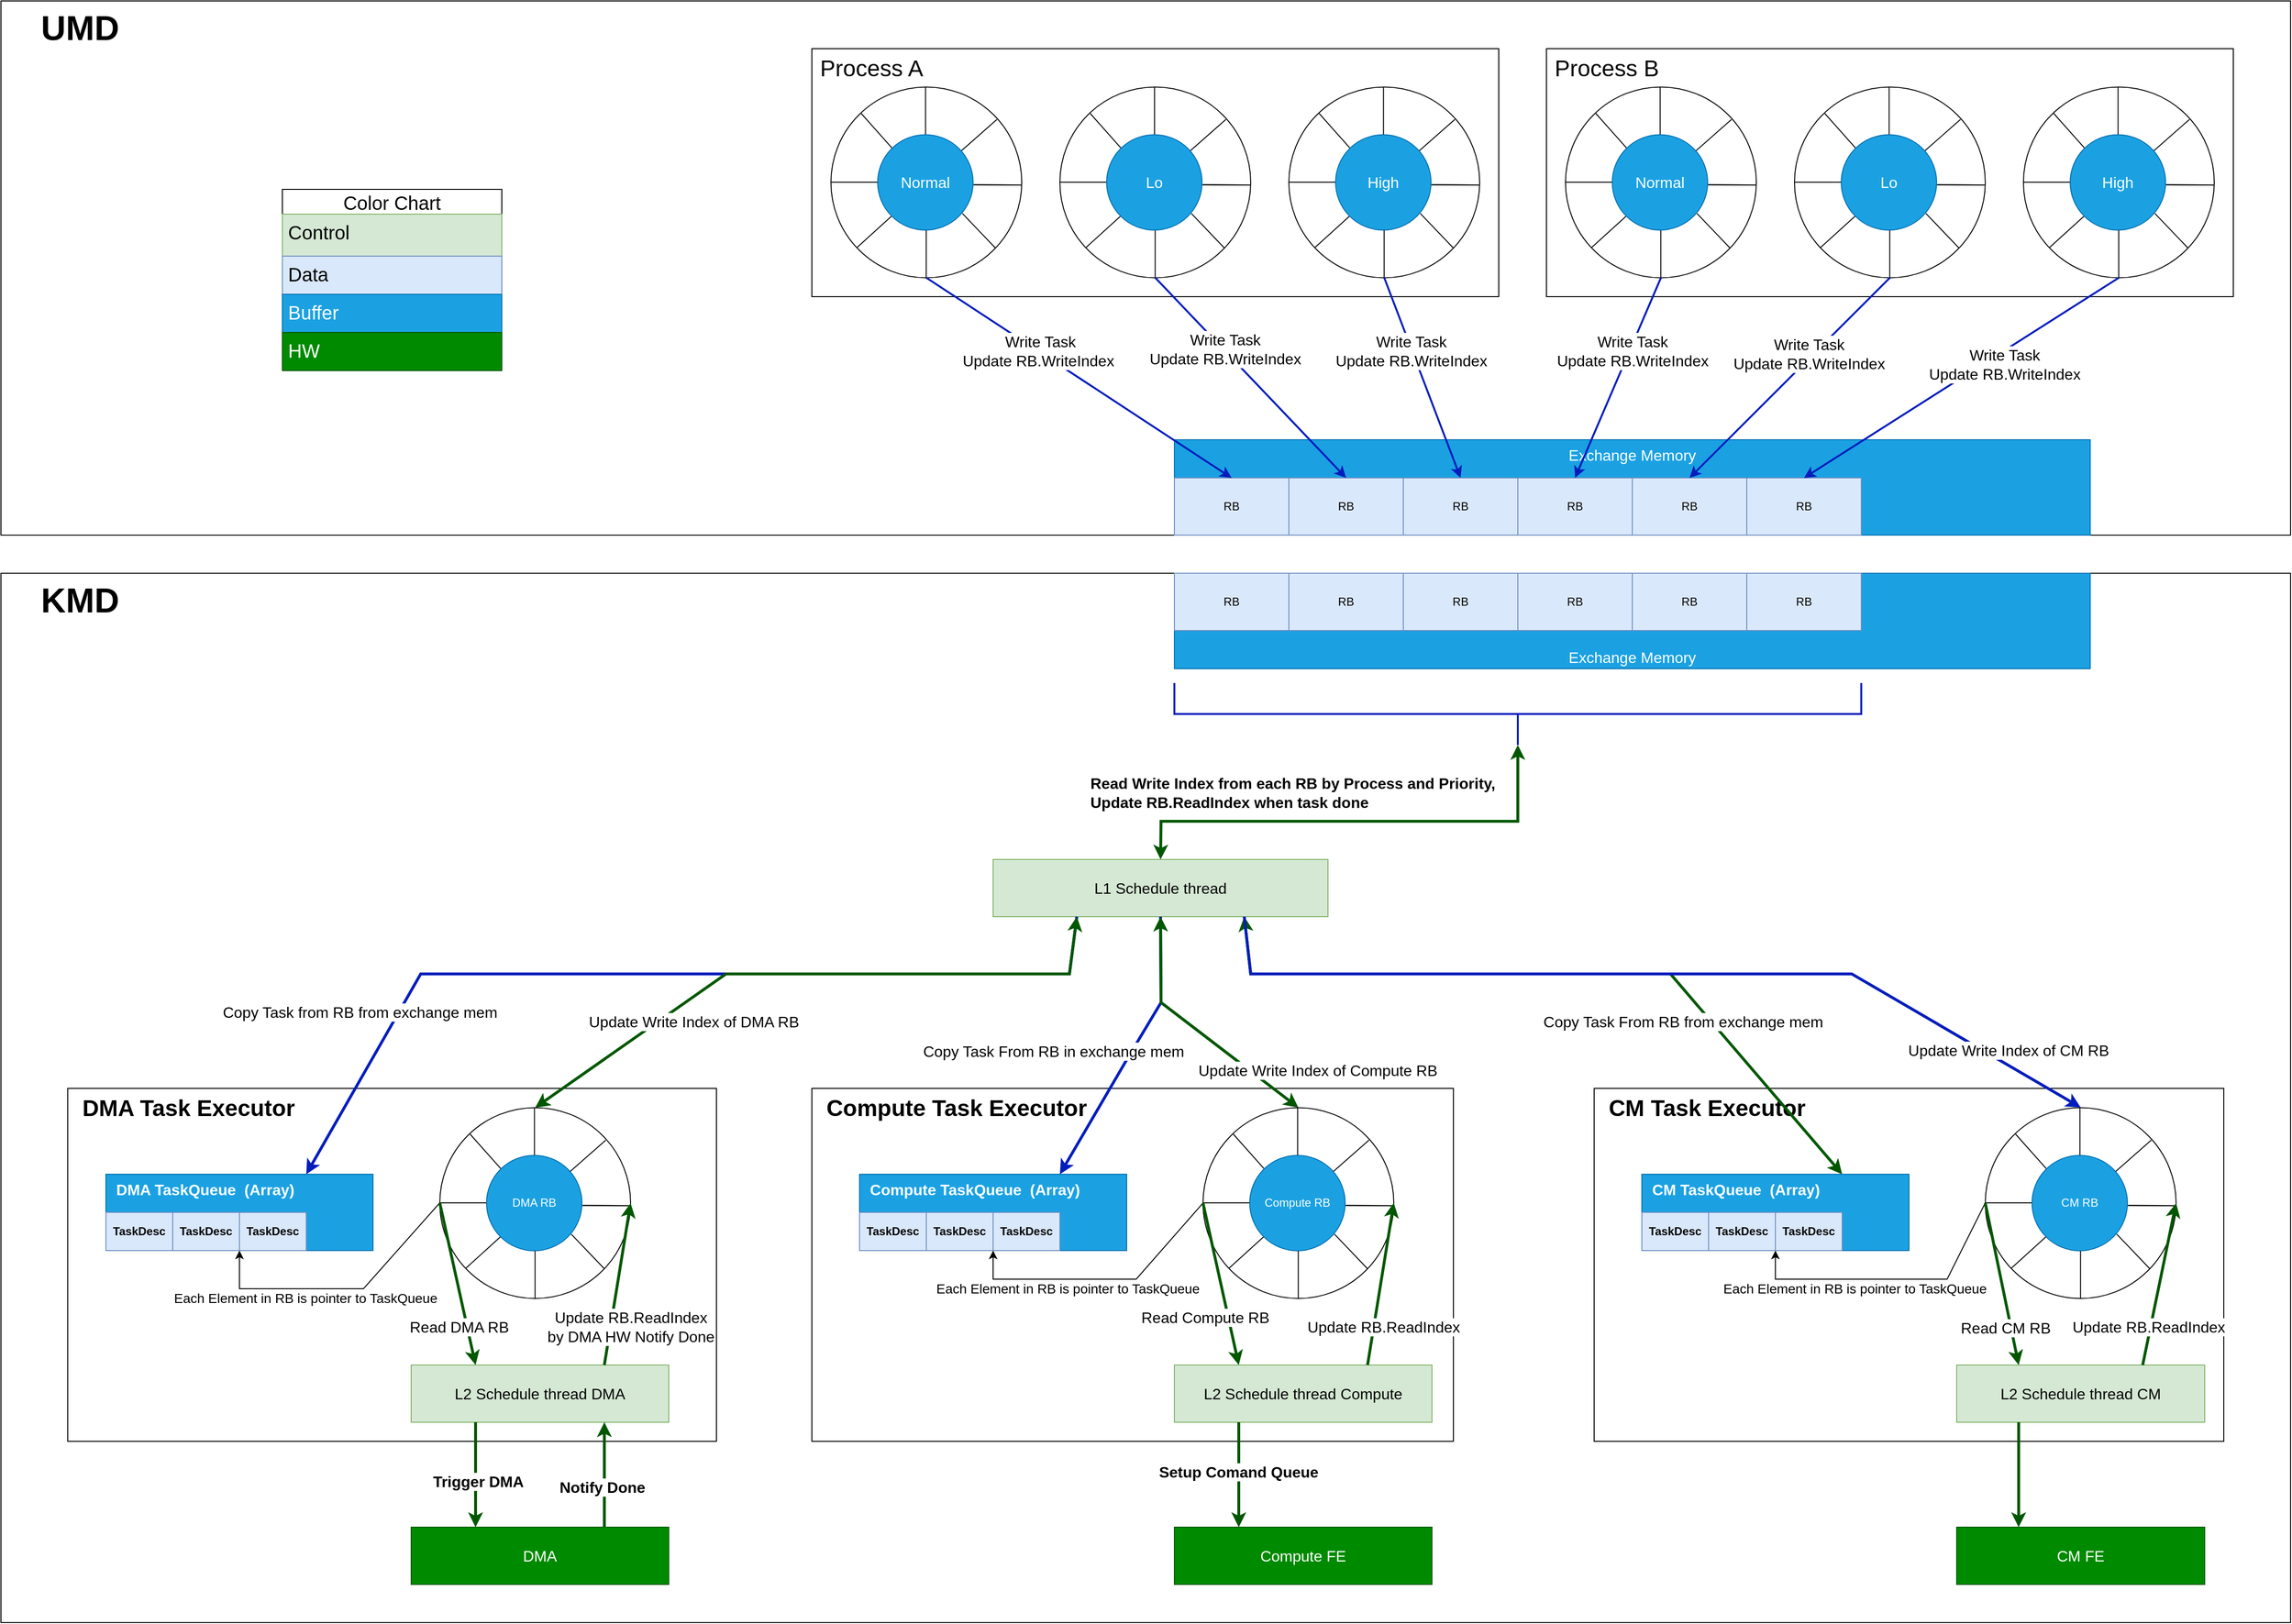 <mxfile version="26.0.2">
  <diagram name="Page-1" id="4e89co7Y23rOc78ES6lf">
    <mxGraphModel dx="4646" dy="2241" grid="1" gridSize="10" guides="1" tooltips="1" connect="1" arrows="1" fold="1" page="1" pageScale="1" pageWidth="850" pageHeight="1100" math="0" shadow="0">
      <root>
        <mxCell id="0" />
        <mxCell id="1" parent="0" />
        <mxCell id="dJCaf431rHjRgtDPCAUo-66" value="&lt;font style=&quot;font-size: 36px;&quot;&gt;&lt;b&gt;&amp;nbsp; &amp;nbsp; KMD&lt;/b&gt;&lt;/font&gt;" style="rounded=0;whiteSpace=wrap;html=1;align=left;verticalAlign=top;movable=1;resizable=1;rotatable=1;deletable=1;editable=1;locked=0;connectable=1;" vertex="1" parent="1">
          <mxGeometry x="-1300" y="350" width="2400" height="1100" as="geometry" />
        </mxCell>
        <mxCell id="dJCaf431rHjRgtDPCAUo-205" value="&lt;font style=&quot;font-size: 24px;&quot;&gt;&lt;b&gt;&amp;nbsp; CM Task Executor&lt;/b&gt;&lt;/font&gt;" style="rounded=0;whiteSpace=wrap;html=1;verticalAlign=top;align=left;" vertex="1" parent="1">
          <mxGeometry x="370" y="890" width="660" height="370" as="geometry" />
        </mxCell>
        <mxCell id="dJCaf431rHjRgtDPCAUo-204" value="&lt;font style=&quot;font-size: 24px;&quot;&gt;&lt;b&gt;&amp;nbsp; Compute Task Executor&lt;/b&gt;&lt;/font&gt;" style="rounded=0;whiteSpace=wrap;html=1;verticalAlign=top;align=left;" vertex="1" parent="1">
          <mxGeometry x="-450" y="890" width="672.5" height="370" as="geometry" />
        </mxCell>
        <mxCell id="dJCaf431rHjRgtDPCAUo-203" value="&lt;font style=&quot;font-size: 24px;&quot;&gt;&lt;b&gt;&amp;nbsp; DMA Task Executor&lt;/b&gt;&lt;/font&gt;" style="rounded=0;whiteSpace=wrap;html=1;verticalAlign=top;align=left;" vertex="1" parent="1">
          <mxGeometry x="-1230" y="890" width="680" height="370" as="geometry" />
        </mxCell>
        <mxCell id="dJCaf431rHjRgtDPCAUo-98" value="&lt;b&gt;&lt;font style=&quot;font-size: 36px;&quot;&gt;&amp;nbsp; &amp;nbsp; UMD&lt;/font&gt;&lt;/b&gt;" style="rounded=0;whiteSpace=wrap;html=1;align=left;verticalAlign=top;" vertex="1" parent="1">
          <mxGeometry x="-1300" y="-250" width="2400" height="560" as="geometry" />
        </mxCell>
        <mxCell id="dJCaf431rHjRgtDPCAUo-97" value="&lt;font style=&quot;font-size: 16px;&quot;&gt;Exchange Memory&lt;/font&gt;" style="rounded=0;whiteSpace=wrap;html=1;verticalAlign=top;fillColor=#1ba1e2;strokeColor=#006EAF;fontColor=#ffffff;" vertex="1" parent="1">
          <mxGeometry x="-70" y="210" width="960" height="100" as="geometry" />
        </mxCell>
        <mxCell id="dJCaf431rHjRgtDPCAUo-99" value="" style="group" vertex="1" connectable="0" parent="1">
          <mxGeometry x="-450" y="-200" width="720" height="260" as="geometry" />
        </mxCell>
        <mxCell id="dJCaf431rHjRgtDPCAUo-71" value="&lt;font style=&quot;font-size: 24px;&quot;&gt;&amp;nbsp;Process A&lt;/font&gt;" style="rounded=0;whiteSpace=wrap;html=1;verticalAlign=top;align=left;" vertex="1" parent="dJCaf431rHjRgtDPCAUo-99">
          <mxGeometry width="720" height="260" as="geometry" />
        </mxCell>
        <mxCell id="dJCaf431rHjRgtDPCAUo-65" value="" style="group" vertex="1" connectable="0" parent="dJCaf431rHjRgtDPCAUo-99">
          <mxGeometry x="20" y="40.0" width="200" height="200.2" as="geometry" />
        </mxCell>
        <mxCell id="dJCaf431rHjRgtDPCAUo-62" value="" style="ellipse;whiteSpace=wrap;html=1;aspect=fixed;" vertex="1" parent="dJCaf431rHjRgtDPCAUo-65">
          <mxGeometry y="0.2" width="200" height="200" as="geometry" />
        </mxCell>
        <mxCell id="dJCaf431rHjRgtDPCAUo-35" value="" style="endArrow=none;html=1;rounded=0;exitX=0.496;exitY=0.251;exitDx=0;exitDy=0;exitPerimeter=0;entryX=0.496;entryY=-0.001;entryDx=0;entryDy=0;entryPerimeter=0;" edge="1" parent="dJCaf431rHjRgtDPCAUo-65">
          <mxGeometry width="50" height="50" relative="1" as="geometry">
            <mxPoint x="99.2" y="50.4" as="sourcePoint" />
            <mxPoint x="99.2" as="targetPoint" />
          </mxGeometry>
        </mxCell>
        <mxCell id="dJCaf431rHjRgtDPCAUo-36" value="" style="endArrow=none;html=1;rounded=0;exitX=0.75;exitY=0.512;exitDx=0;exitDy=0;exitPerimeter=0;entryX=0.997;entryY=0.514;entryDx=0;entryDy=0;entryPerimeter=0;" edge="1" parent="dJCaf431rHjRgtDPCAUo-65" source="dJCaf431rHjRgtDPCAUo-62">
          <mxGeometry width="50" height="50" relative="1" as="geometry">
            <mxPoint x="120" y="70.2" as="sourcePoint" />
            <mxPoint x="199.4" y="103" as="targetPoint" />
          </mxGeometry>
        </mxCell>
        <mxCell id="dJCaf431rHjRgtDPCAUo-37" value="" style="endArrow=none;html=1;rounded=0;exitX=0.75;exitY=0.512;exitDx=0;exitDy=0;exitPerimeter=0;entryX=0.997;entryY=0.514;entryDx=0;entryDy=0;entryPerimeter=0;" edge="1" parent="dJCaf431rHjRgtDPCAUo-65">
          <mxGeometry width="50" height="50" relative="1" as="geometry">
            <mxPoint y="100.06" as="sourcePoint" />
            <mxPoint x="50" y="100.06" as="targetPoint" />
          </mxGeometry>
        </mxCell>
        <mxCell id="dJCaf431rHjRgtDPCAUo-38" value="" style="endArrow=none;html=1;rounded=0;exitX=0.496;exitY=0.251;exitDx=0;exitDy=0;exitPerimeter=0;entryX=0.496;entryY=-0.001;entryDx=0;entryDy=0;entryPerimeter=0;" edge="1" parent="dJCaf431rHjRgtDPCAUo-65">
          <mxGeometry width="50" height="50" relative="1" as="geometry">
            <mxPoint x="99.86" y="200.2" as="sourcePoint" />
            <mxPoint x="99.86" y="150.2" as="targetPoint" />
          </mxGeometry>
        </mxCell>
        <mxCell id="dJCaf431rHjRgtDPCAUo-39" value="" style="endArrow=none;html=1;rounded=0;exitX=0.875;exitY=0.171;exitDx=0;exitDy=0;exitPerimeter=0;" edge="1" parent="dJCaf431rHjRgtDPCAUo-65" source="dJCaf431rHjRgtDPCAUo-64">
          <mxGeometry width="50" height="50" relative="1" as="geometry">
            <mxPoint x="137.4" y="66.4" as="sourcePoint" />
            <mxPoint x="174" y="34.2" as="targetPoint" />
          </mxGeometry>
        </mxCell>
        <mxCell id="dJCaf431rHjRgtDPCAUo-40" value="" style="endArrow=none;html=1;rounded=0;exitX=0.888;exitY=0.826;exitDx=0;exitDy=0;exitPerimeter=0;entryX=0.862;entryY=0.844;entryDx=0;entryDy=0;entryPerimeter=0;" edge="1" parent="dJCaf431rHjRgtDPCAUo-65" source="dJCaf431rHjRgtDPCAUo-64">
          <mxGeometry width="50" height="50" relative="1" as="geometry">
            <mxPoint x="138.2" y="133" as="sourcePoint" />
            <mxPoint x="172.4" y="169" as="targetPoint" />
          </mxGeometry>
        </mxCell>
        <mxCell id="dJCaf431rHjRgtDPCAUo-41" value="" style="endArrow=none;html=1;rounded=0;exitX=0.159;exitY=0.139;exitDx=0;exitDy=0;exitPerimeter=0;" edge="1" parent="dJCaf431rHjRgtDPCAUo-65">
          <mxGeometry width="50" height="50" relative="1" as="geometry">
            <mxPoint x="31.8" y="28" as="sourcePoint" />
            <mxPoint x="64" y="64.2" as="targetPoint" />
          </mxGeometry>
        </mxCell>
        <mxCell id="dJCaf431rHjRgtDPCAUo-42" value="" style="endArrow=none;html=1;rounded=0;exitX=0.136;exitY=0.842;exitDx=0;exitDy=0;exitPerimeter=0;entryX=0.317;entryY=0.678;entryDx=0;entryDy=0;entryPerimeter=0;" edge="1" parent="dJCaf431rHjRgtDPCAUo-65">
          <mxGeometry width="50" height="50" relative="1" as="geometry">
            <mxPoint x="27.2" y="168.6" as="sourcePoint" />
            <mxPoint x="63.4" y="135.8" as="targetPoint" />
          </mxGeometry>
        </mxCell>
        <mxCell id="dJCaf431rHjRgtDPCAUo-63" value="" style="endArrow=none;html=1;rounded=0;exitX=1;exitY=0.526;exitDx=0;exitDy=0;exitPerimeter=0;entryX=0.997;entryY=0.514;entryDx=0;entryDy=0;entryPerimeter=0;" edge="1" parent="dJCaf431rHjRgtDPCAUo-65" source="dJCaf431rHjRgtDPCAUo-64" target="dJCaf431rHjRgtDPCAUo-62">
          <mxGeometry width="50" height="50" relative="1" as="geometry">
            <mxPoint x="150" y="102.6" as="sourcePoint" />
            <mxPoint x="199" y="103.2" as="targetPoint" />
          </mxGeometry>
        </mxCell>
        <mxCell id="dJCaf431rHjRgtDPCAUo-64" value="&lt;font style=&quot;font-size: 16px;&quot;&gt;Normal&lt;/font&gt;" style="ellipse;whiteSpace=wrap;html=1;aspect=fixed;fillColor=#1ba1e2;fontColor=#ffffff;strokeColor=#006EAF;" vertex="1" parent="dJCaf431rHjRgtDPCAUo-65">
          <mxGeometry x="49" y="50.2" width="100" height="100" as="geometry" />
        </mxCell>
        <mxCell id="dJCaf431rHjRgtDPCAUo-72" value="" style="group" vertex="1" connectable="0" parent="dJCaf431rHjRgtDPCAUo-99">
          <mxGeometry x="260" y="40.0" width="200" height="200.2" as="geometry" />
        </mxCell>
        <mxCell id="dJCaf431rHjRgtDPCAUo-73" value="" style="ellipse;whiteSpace=wrap;html=1;aspect=fixed;" vertex="1" parent="dJCaf431rHjRgtDPCAUo-72">
          <mxGeometry y="0.2" width="200" height="200" as="geometry" />
        </mxCell>
        <mxCell id="dJCaf431rHjRgtDPCAUo-74" value="" style="endArrow=none;html=1;rounded=0;exitX=0.496;exitY=0.251;exitDx=0;exitDy=0;exitPerimeter=0;entryX=0.496;entryY=-0.001;entryDx=0;entryDy=0;entryPerimeter=0;" edge="1" parent="dJCaf431rHjRgtDPCAUo-72">
          <mxGeometry width="50" height="50" relative="1" as="geometry">
            <mxPoint x="99.2" y="50.4" as="sourcePoint" />
            <mxPoint x="99.2" as="targetPoint" />
          </mxGeometry>
        </mxCell>
        <mxCell id="dJCaf431rHjRgtDPCAUo-75" value="" style="endArrow=none;html=1;rounded=0;exitX=0.75;exitY=0.512;exitDx=0;exitDy=0;exitPerimeter=0;entryX=0.997;entryY=0.514;entryDx=0;entryDy=0;entryPerimeter=0;" edge="1" parent="dJCaf431rHjRgtDPCAUo-72" source="dJCaf431rHjRgtDPCAUo-73">
          <mxGeometry width="50" height="50" relative="1" as="geometry">
            <mxPoint x="120" y="70.2" as="sourcePoint" />
            <mxPoint x="199.4" y="103" as="targetPoint" />
          </mxGeometry>
        </mxCell>
        <mxCell id="dJCaf431rHjRgtDPCAUo-76" value="" style="endArrow=none;html=1;rounded=0;exitX=0.75;exitY=0.512;exitDx=0;exitDy=0;exitPerimeter=0;entryX=0.997;entryY=0.514;entryDx=0;entryDy=0;entryPerimeter=0;" edge="1" parent="dJCaf431rHjRgtDPCAUo-72">
          <mxGeometry width="50" height="50" relative="1" as="geometry">
            <mxPoint y="100.06" as="sourcePoint" />
            <mxPoint x="50" y="100.06" as="targetPoint" />
          </mxGeometry>
        </mxCell>
        <mxCell id="dJCaf431rHjRgtDPCAUo-77" value="" style="endArrow=none;html=1;rounded=0;exitX=0.496;exitY=0.251;exitDx=0;exitDy=0;exitPerimeter=0;entryX=0.496;entryY=-0.001;entryDx=0;entryDy=0;entryPerimeter=0;" edge="1" parent="dJCaf431rHjRgtDPCAUo-72">
          <mxGeometry width="50" height="50" relative="1" as="geometry">
            <mxPoint x="99.86" y="200.2" as="sourcePoint" />
            <mxPoint x="99.86" y="150.2" as="targetPoint" />
          </mxGeometry>
        </mxCell>
        <mxCell id="dJCaf431rHjRgtDPCAUo-78" value="" style="endArrow=none;html=1;rounded=0;exitX=0.875;exitY=0.171;exitDx=0;exitDy=0;exitPerimeter=0;" edge="1" parent="dJCaf431rHjRgtDPCAUo-72" source="dJCaf431rHjRgtDPCAUo-83">
          <mxGeometry width="50" height="50" relative="1" as="geometry">
            <mxPoint x="137.4" y="66.4" as="sourcePoint" />
            <mxPoint x="174" y="34.2" as="targetPoint" />
          </mxGeometry>
        </mxCell>
        <mxCell id="dJCaf431rHjRgtDPCAUo-79" value="" style="endArrow=none;html=1;rounded=0;exitX=0.888;exitY=0.826;exitDx=0;exitDy=0;exitPerimeter=0;entryX=0.862;entryY=0.844;entryDx=0;entryDy=0;entryPerimeter=0;" edge="1" parent="dJCaf431rHjRgtDPCAUo-72" source="dJCaf431rHjRgtDPCAUo-83">
          <mxGeometry width="50" height="50" relative="1" as="geometry">
            <mxPoint x="138.2" y="133" as="sourcePoint" />
            <mxPoint x="172.4" y="169" as="targetPoint" />
          </mxGeometry>
        </mxCell>
        <mxCell id="dJCaf431rHjRgtDPCAUo-80" value="" style="endArrow=none;html=1;rounded=0;exitX=0.159;exitY=0.139;exitDx=0;exitDy=0;exitPerimeter=0;" edge="1" parent="dJCaf431rHjRgtDPCAUo-72">
          <mxGeometry width="50" height="50" relative="1" as="geometry">
            <mxPoint x="31.8" y="28" as="sourcePoint" />
            <mxPoint x="64" y="64.2" as="targetPoint" />
          </mxGeometry>
        </mxCell>
        <mxCell id="dJCaf431rHjRgtDPCAUo-81" value="" style="endArrow=none;html=1;rounded=0;exitX=0.136;exitY=0.842;exitDx=0;exitDy=0;exitPerimeter=0;entryX=0.317;entryY=0.678;entryDx=0;entryDy=0;entryPerimeter=0;" edge="1" parent="dJCaf431rHjRgtDPCAUo-72">
          <mxGeometry width="50" height="50" relative="1" as="geometry">
            <mxPoint x="27.2" y="168.6" as="sourcePoint" />
            <mxPoint x="63.4" y="135.8" as="targetPoint" />
          </mxGeometry>
        </mxCell>
        <mxCell id="dJCaf431rHjRgtDPCAUo-82" value="" style="endArrow=none;html=1;rounded=0;exitX=1;exitY=0.526;exitDx=0;exitDy=0;exitPerimeter=0;entryX=0.997;entryY=0.514;entryDx=0;entryDy=0;entryPerimeter=0;" edge="1" parent="dJCaf431rHjRgtDPCAUo-72" source="dJCaf431rHjRgtDPCAUo-83" target="dJCaf431rHjRgtDPCAUo-73">
          <mxGeometry width="50" height="50" relative="1" as="geometry">
            <mxPoint x="150" y="102.6" as="sourcePoint" />
            <mxPoint x="199" y="103.2" as="targetPoint" />
          </mxGeometry>
        </mxCell>
        <mxCell id="dJCaf431rHjRgtDPCAUo-83" value="&lt;font style=&quot;font-size: 16px;&quot;&gt;Lo&lt;/font&gt;" style="ellipse;whiteSpace=wrap;html=1;aspect=fixed;fillColor=#1ba1e2;fontColor=#ffffff;strokeColor=#006EAF;" vertex="1" parent="dJCaf431rHjRgtDPCAUo-72">
          <mxGeometry x="49" y="50.2" width="100" height="100" as="geometry" />
        </mxCell>
        <mxCell id="dJCaf431rHjRgtDPCAUo-84" value="" style="group" vertex="1" connectable="0" parent="dJCaf431rHjRgtDPCAUo-99">
          <mxGeometry x="500" y="40.0" width="200" height="200.2" as="geometry" />
        </mxCell>
        <mxCell id="dJCaf431rHjRgtDPCAUo-85" value="" style="ellipse;whiteSpace=wrap;html=1;aspect=fixed;" vertex="1" parent="dJCaf431rHjRgtDPCAUo-84">
          <mxGeometry y="0.2" width="200" height="200" as="geometry" />
        </mxCell>
        <mxCell id="dJCaf431rHjRgtDPCAUo-86" value="" style="endArrow=none;html=1;rounded=0;exitX=0.496;exitY=0.251;exitDx=0;exitDy=0;exitPerimeter=0;entryX=0.496;entryY=-0.001;entryDx=0;entryDy=0;entryPerimeter=0;" edge="1" parent="dJCaf431rHjRgtDPCAUo-84">
          <mxGeometry width="50" height="50" relative="1" as="geometry">
            <mxPoint x="99.2" y="50.4" as="sourcePoint" />
            <mxPoint x="99.2" as="targetPoint" />
          </mxGeometry>
        </mxCell>
        <mxCell id="dJCaf431rHjRgtDPCAUo-87" value="" style="endArrow=none;html=1;rounded=0;exitX=0.75;exitY=0.512;exitDx=0;exitDy=0;exitPerimeter=0;entryX=0.997;entryY=0.514;entryDx=0;entryDy=0;entryPerimeter=0;" edge="1" parent="dJCaf431rHjRgtDPCAUo-84" source="dJCaf431rHjRgtDPCAUo-85">
          <mxGeometry width="50" height="50" relative="1" as="geometry">
            <mxPoint x="120" y="70.2" as="sourcePoint" />
            <mxPoint x="199.4" y="103" as="targetPoint" />
          </mxGeometry>
        </mxCell>
        <mxCell id="dJCaf431rHjRgtDPCAUo-88" value="" style="endArrow=none;html=1;rounded=0;exitX=0.75;exitY=0.512;exitDx=0;exitDy=0;exitPerimeter=0;entryX=0.997;entryY=0.514;entryDx=0;entryDy=0;entryPerimeter=0;" edge="1" parent="dJCaf431rHjRgtDPCAUo-84">
          <mxGeometry width="50" height="50" relative="1" as="geometry">
            <mxPoint y="100.06" as="sourcePoint" />
            <mxPoint x="50" y="100.06" as="targetPoint" />
          </mxGeometry>
        </mxCell>
        <mxCell id="dJCaf431rHjRgtDPCAUo-89" value="" style="endArrow=none;html=1;rounded=0;exitX=0.496;exitY=0.251;exitDx=0;exitDy=0;exitPerimeter=0;entryX=0.496;entryY=-0.001;entryDx=0;entryDy=0;entryPerimeter=0;" edge="1" parent="dJCaf431rHjRgtDPCAUo-84">
          <mxGeometry width="50" height="50" relative="1" as="geometry">
            <mxPoint x="99.86" y="200.2" as="sourcePoint" />
            <mxPoint x="99.86" y="150.2" as="targetPoint" />
          </mxGeometry>
        </mxCell>
        <mxCell id="dJCaf431rHjRgtDPCAUo-90" value="" style="endArrow=none;html=1;rounded=0;exitX=0.875;exitY=0.171;exitDx=0;exitDy=0;exitPerimeter=0;" edge="1" parent="dJCaf431rHjRgtDPCAUo-84" source="dJCaf431rHjRgtDPCAUo-95">
          <mxGeometry width="50" height="50" relative="1" as="geometry">
            <mxPoint x="137.4" y="66.4" as="sourcePoint" />
            <mxPoint x="174" y="34.2" as="targetPoint" />
          </mxGeometry>
        </mxCell>
        <mxCell id="dJCaf431rHjRgtDPCAUo-91" value="" style="endArrow=none;html=1;rounded=0;exitX=0.888;exitY=0.826;exitDx=0;exitDy=0;exitPerimeter=0;entryX=0.862;entryY=0.844;entryDx=0;entryDy=0;entryPerimeter=0;" edge="1" parent="dJCaf431rHjRgtDPCAUo-84" source="dJCaf431rHjRgtDPCAUo-95">
          <mxGeometry width="50" height="50" relative="1" as="geometry">
            <mxPoint x="138.2" y="133" as="sourcePoint" />
            <mxPoint x="172.4" y="169" as="targetPoint" />
          </mxGeometry>
        </mxCell>
        <mxCell id="dJCaf431rHjRgtDPCAUo-92" value="" style="endArrow=none;html=1;rounded=0;exitX=0.159;exitY=0.139;exitDx=0;exitDy=0;exitPerimeter=0;" edge="1" parent="dJCaf431rHjRgtDPCAUo-84">
          <mxGeometry width="50" height="50" relative="1" as="geometry">
            <mxPoint x="31.8" y="28" as="sourcePoint" />
            <mxPoint x="64" y="64.2" as="targetPoint" />
          </mxGeometry>
        </mxCell>
        <mxCell id="dJCaf431rHjRgtDPCAUo-93" value="" style="endArrow=none;html=1;rounded=0;exitX=0.136;exitY=0.842;exitDx=0;exitDy=0;exitPerimeter=0;entryX=0.317;entryY=0.678;entryDx=0;entryDy=0;entryPerimeter=0;" edge="1" parent="dJCaf431rHjRgtDPCAUo-84">
          <mxGeometry width="50" height="50" relative="1" as="geometry">
            <mxPoint x="27.2" y="168.6" as="sourcePoint" />
            <mxPoint x="63.4" y="135.8" as="targetPoint" />
          </mxGeometry>
        </mxCell>
        <mxCell id="dJCaf431rHjRgtDPCAUo-94" value="" style="endArrow=none;html=1;rounded=0;exitX=1;exitY=0.526;exitDx=0;exitDy=0;exitPerimeter=0;entryX=0.997;entryY=0.514;entryDx=0;entryDy=0;entryPerimeter=0;" edge="1" parent="dJCaf431rHjRgtDPCAUo-84" source="dJCaf431rHjRgtDPCAUo-95" target="dJCaf431rHjRgtDPCAUo-85">
          <mxGeometry width="50" height="50" relative="1" as="geometry">
            <mxPoint x="150" y="102.6" as="sourcePoint" />
            <mxPoint x="199" y="103.2" as="targetPoint" />
          </mxGeometry>
        </mxCell>
        <mxCell id="dJCaf431rHjRgtDPCAUo-95" value="&lt;font style=&quot;font-size: 16px;&quot;&gt;High&lt;/font&gt;" style="ellipse;whiteSpace=wrap;html=1;aspect=fixed;fillColor=#1ba1e2;fontColor=#ffffff;strokeColor=#006EAF;" vertex="1" parent="dJCaf431rHjRgtDPCAUo-84">
          <mxGeometry x="49" y="50.2" width="100" height="100" as="geometry" />
        </mxCell>
        <mxCell id="dJCaf431rHjRgtDPCAUo-100" value="" style="group" vertex="1" connectable="0" parent="1">
          <mxGeometry x="320" y="-200" width="720" height="260" as="geometry" />
        </mxCell>
        <mxCell id="dJCaf431rHjRgtDPCAUo-101" value="&lt;font style=&quot;font-size: 24px;&quot;&gt;&amp;nbsp;Process B&lt;/font&gt;" style="rounded=0;whiteSpace=wrap;html=1;verticalAlign=top;align=left;" vertex="1" parent="dJCaf431rHjRgtDPCAUo-100">
          <mxGeometry width="720" height="260" as="geometry" />
        </mxCell>
        <mxCell id="dJCaf431rHjRgtDPCAUo-102" value="" style="group" vertex="1" connectable="0" parent="dJCaf431rHjRgtDPCAUo-100">
          <mxGeometry x="20" y="40.0" width="200" height="200.2" as="geometry" />
        </mxCell>
        <mxCell id="dJCaf431rHjRgtDPCAUo-103" value="" style="ellipse;whiteSpace=wrap;html=1;aspect=fixed;" vertex="1" parent="dJCaf431rHjRgtDPCAUo-102">
          <mxGeometry y="0.2" width="200" height="200" as="geometry" />
        </mxCell>
        <mxCell id="dJCaf431rHjRgtDPCAUo-104" value="" style="endArrow=none;html=1;rounded=0;exitX=0.496;exitY=0.251;exitDx=0;exitDy=0;exitPerimeter=0;entryX=0.496;entryY=-0.001;entryDx=0;entryDy=0;entryPerimeter=0;" edge="1" parent="dJCaf431rHjRgtDPCAUo-102">
          <mxGeometry width="50" height="50" relative="1" as="geometry">
            <mxPoint x="99.2" y="50.4" as="sourcePoint" />
            <mxPoint x="99.2" as="targetPoint" />
          </mxGeometry>
        </mxCell>
        <mxCell id="dJCaf431rHjRgtDPCAUo-105" value="" style="endArrow=none;html=1;rounded=0;exitX=0.75;exitY=0.512;exitDx=0;exitDy=0;exitPerimeter=0;entryX=0.997;entryY=0.514;entryDx=0;entryDy=0;entryPerimeter=0;" edge="1" parent="dJCaf431rHjRgtDPCAUo-102" source="dJCaf431rHjRgtDPCAUo-103">
          <mxGeometry width="50" height="50" relative="1" as="geometry">
            <mxPoint x="120" y="70.2" as="sourcePoint" />
            <mxPoint x="199.4" y="103" as="targetPoint" />
          </mxGeometry>
        </mxCell>
        <mxCell id="dJCaf431rHjRgtDPCAUo-106" value="" style="endArrow=none;html=1;rounded=0;exitX=0.75;exitY=0.512;exitDx=0;exitDy=0;exitPerimeter=0;entryX=0.997;entryY=0.514;entryDx=0;entryDy=0;entryPerimeter=0;" edge="1" parent="dJCaf431rHjRgtDPCAUo-102">
          <mxGeometry width="50" height="50" relative="1" as="geometry">
            <mxPoint y="100.06" as="sourcePoint" />
            <mxPoint x="50" y="100.06" as="targetPoint" />
          </mxGeometry>
        </mxCell>
        <mxCell id="dJCaf431rHjRgtDPCAUo-107" value="" style="endArrow=none;html=1;rounded=0;exitX=0.496;exitY=0.251;exitDx=0;exitDy=0;exitPerimeter=0;entryX=0.496;entryY=-0.001;entryDx=0;entryDy=0;entryPerimeter=0;" edge="1" parent="dJCaf431rHjRgtDPCAUo-102">
          <mxGeometry width="50" height="50" relative="1" as="geometry">
            <mxPoint x="99.86" y="200.2" as="sourcePoint" />
            <mxPoint x="99.86" y="150.2" as="targetPoint" />
          </mxGeometry>
        </mxCell>
        <mxCell id="dJCaf431rHjRgtDPCAUo-108" value="" style="endArrow=none;html=1;rounded=0;exitX=0.875;exitY=0.171;exitDx=0;exitDy=0;exitPerimeter=0;" edge="1" parent="dJCaf431rHjRgtDPCAUo-102" source="dJCaf431rHjRgtDPCAUo-113">
          <mxGeometry width="50" height="50" relative="1" as="geometry">
            <mxPoint x="137.4" y="66.4" as="sourcePoint" />
            <mxPoint x="174" y="34.2" as="targetPoint" />
          </mxGeometry>
        </mxCell>
        <mxCell id="dJCaf431rHjRgtDPCAUo-109" value="" style="endArrow=none;html=1;rounded=0;exitX=0.888;exitY=0.826;exitDx=0;exitDy=0;exitPerimeter=0;entryX=0.862;entryY=0.844;entryDx=0;entryDy=0;entryPerimeter=0;" edge="1" parent="dJCaf431rHjRgtDPCAUo-102" source="dJCaf431rHjRgtDPCAUo-113">
          <mxGeometry width="50" height="50" relative="1" as="geometry">
            <mxPoint x="138.2" y="133" as="sourcePoint" />
            <mxPoint x="172.4" y="169" as="targetPoint" />
          </mxGeometry>
        </mxCell>
        <mxCell id="dJCaf431rHjRgtDPCAUo-110" value="" style="endArrow=none;html=1;rounded=0;exitX=0.159;exitY=0.139;exitDx=0;exitDy=0;exitPerimeter=0;" edge="1" parent="dJCaf431rHjRgtDPCAUo-102">
          <mxGeometry width="50" height="50" relative="1" as="geometry">
            <mxPoint x="31.8" y="28" as="sourcePoint" />
            <mxPoint x="64" y="64.2" as="targetPoint" />
          </mxGeometry>
        </mxCell>
        <mxCell id="dJCaf431rHjRgtDPCAUo-111" value="" style="endArrow=none;html=1;rounded=0;exitX=0.136;exitY=0.842;exitDx=0;exitDy=0;exitPerimeter=0;entryX=0.317;entryY=0.678;entryDx=0;entryDy=0;entryPerimeter=0;" edge="1" parent="dJCaf431rHjRgtDPCAUo-102">
          <mxGeometry width="50" height="50" relative="1" as="geometry">
            <mxPoint x="27.2" y="168.6" as="sourcePoint" />
            <mxPoint x="63.4" y="135.8" as="targetPoint" />
          </mxGeometry>
        </mxCell>
        <mxCell id="dJCaf431rHjRgtDPCAUo-112" value="" style="endArrow=none;html=1;rounded=0;exitX=1;exitY=0.526;exitDx=0;exitDy=0;exitPerimeter=0;entryX=0.997;entryY=0.514;entryDx=0;entryDy=0;entryPerimeter=0;" edge="1" parent="dJCaf431rHjRgtDPCAUo-102" source="dJCaf431rHjRgtDPCAUo-113" target="dJCaf431rHjRgtDPCAUo-103">
          <mxGeometry width="50" height="50" relative="1" as="geometry">
            <mxPoint x="150" y="102.6" as="sourcePoint" />
            <mxPoint x="199" y="103.2" as="targetPoint" />
          </mxGeometry>
        </mxCell>
        <mxCell id="dJCaf431rHjRgtDPCAUo-113" value="&lt;font style=&quot;font-size: 16px;&quot;&gt;Normal&lt;/font&gt;" style="ellipse;whiteSpace=wrap;html=1;aspect=fixed;fillColor=#1ba1e2;fontColor=#ffffff;strokeColor=#006EAF;" vertex="1" parent="dJCaf431rHjRgtDPCAUo-102">
          <mxGeometry x="49" y="50.2" width="100" height="100" as="geometry" />
        </mxCell>
        <mxCell id="dJCaf431rHjRgtDPCAUo-114" value="" style="group" vertex="1" connectable="0" parent="dJCaf431rHjRgtDPCAUo-100">
          <mxGeometry x="260" y="40.0" width="200" height="200.2" as="geometry" />
        </mxCell>
        <mxCell id="dJCaf431rHjRgtDPCAUo-115" value="" style="ellipse;whiteSpace=wrap;html=1;aspect=fixed;" vertex="1" parent="dJCaf431rHjRgtDPCAUo-114">
          <mxGeometry y="0.2" width="200" height="200" as="geometry" />
        </mxCell>
        <mxCell id="dJCaf431rHjRgtDPCAUo-116" value="" style="endArrow=none;html=1;rounded=0;exitX=0.496;exitY=0.251;exitDx=0;exitDy=0;exitPerimeter=0;entryX=0.496;entryY=-0.001;entryDx=0;entryDy=0;entryPerimeter=0;" edge="1" parent="dJCaf431rHjRgtDPCAUo-114">
          <mxGeometry width="50" height="50" relative="1" as="geometry">
            <mxPoint x="99.2" y="50.4" as="sourcePoint" />
            <mxPoint x="99.2" as="targetPoint" />
          </mxGeometry>
        </mxCell>
        <mxCell id="dJCaf431rHjRgtDPCAUo-117" value="" style="endArrow=none;html=1;rounded=0;exitX=0.75;exitY=0.512;exitDx=0;exitDy=0;exitPerimeter=0;entryX=0.997;entryY=0.514;entryDx=0;entryDy=0;entryPerimeter=0;" edge="1" parent="dJCaf431rHjRgtDPCAUo-114" source="dJCaf431rHjRgtDPCAUo-115">
          <mxGeometry width="50" height="50" relative="1" as="geometry">
            <mxPoint x="120" y="70.2" as="sourcePoint" />
            <mxPoint x="199.4" y="103" as="targetPoint" />
          </mxGeometry>
        </mxCell>
        <mxCell id="dJCaf431rHjRgtDPCAUo-118" value="" style="endArrow=none;html=1;rounded=0;exitX=0.75;exitY=0.512;exitDx=0;exitDy=0;exitPerimeter=0;entryX=0.997;entryY=0.514;entryDx=0;entryDy=0;entryPerimeter=0;" edge="1" parent="dJCaf431rHjRgtDPCAUo-114">
          <mxGeometry width="50" height="50" relative="1" as="geometry">
            <mxPoint y="100.06" as="sourcePoint" />
            <mxPoint x="50" y="100.06" as="targetPoint" />
          </mxGeometry>
        </mxCell>
        <mxCell id="dJCaf431rHjRgtDPCAUo-119" value="" style="endArrow=none;html=1;rounded=0;exitX=0.496;exitY=0.251;exitDx=0;exitDy=0;exitPerimeter=0;entryX=0.496;entryY=-0.001;entryDx=0;entryDy=0;entryPerimeter=0;" edge="1" parent="dJCaf431rHjRgtDPCAUo-114">
          <mxGeometry width="50" height="50" relative="1" as="geometry">
            <mxPoint x="99.86" y="200.2" as="sourcePoint" />
            <mxPoint x="99.86" y="150.2" as="targetPoint" />
          </mxGeometry>
        </mxCell>
        <mxCell id="dJCaf431rHjRgtDPCAUo-120" value="" style="endArrow=none;html=1;rounded=0;exitX=0.875;exitY=0.171;exitDx=0;exitDy=0;exitPerimeter=0;" edge="1" parent="dJCaf431rHjRgtDPCAUo-114" source="dJCaf431rHjRgtDPCAUo-125">
          <mxGeometry width="50" height="50" relative="1" as="geometry">
            <mxPoint x="137.4" y="66.4" as="sourcePoint" />
            <mxPoint x="174" y="34.2" as="targetPoint" />
          </mxGeometry>
        </mxCell>
        <mxCell id="dJCaf431rHjRgtDPCAUo-121" value="" style="endArrow=none;html=1;rounded=0;exitX=0.888;exitY=0.826;exitDx=0;exitDy=0;exitPerimeter=0;entryX=0.862;entryY=0.844;entryDx=0;entryDy=0;entryPerimeter=0;" edge="1" parent="dJCaf431rHjRgtDPCAUo-114" source="dJCaf431rHjRgtDPCAUo-125">
          <mxGeometry width="50" height="50" relative="1" as="geometry">
            <mxPoint x="138.2" y="133" as="sourcePoint" />
            <mxPoint x="172.4" y="169" as="targetPoint" />
          </mxGeometry>
        </mxCell>
        <mxCell id="dJCaf431rHjRgtDPCAUo-122" value="" style="endArrow=none;html=1;rounded=0;exitX=0.159;exitY=0.139;exitDx=0;exitDy=0;exitPerimeter=0;" edge="1" parent="dJCaf431rHjRgtDPCAUo-114">
          <mxGeometry width="50" height="50" relative="1" as="geometry">
            <mxPoint x="31.8" y="28" as="sourcePoint" />
            <mxPoint x="64" y="64.2" as="targetPoint" />
          </mxGeometry>
        </mxCell>
        <mxCell id="dJCaf431rHjRgtDPCAUo-123" value="" style="endArrow=none;html=1;rounded=0;exitX=0.136;exitY=0.842;exitDx=0;exitDy=0;exitPerimeter=0;entryX=0.317;entryY=0.678;entryDx=0;entryDy=0;entryPerimeter=0;" edge="1" parent="dJCaf431rHjRgtDPCAUo-114">
          <mxGeometry width="50" height="50" relative="1" as="geometry">
            <mxPoint x="27.2" y="168.6" as="sourcePoint" />
            <mxPoint x="63.4" y="135.8" as="targetPoint" />
          </mxGeometry>
        </mxCell>
        <mxCell id="dJCaf431rHjRgtDPCAUo-124" value="" style="endArrow=none;html=1;rounded=0;exitX=1;exitY=0.526;exitDx=0;exitDy=0;exitPerimeter=0;entryX=0.997;entryY=0.514;entryDx=0;entryDy=0;entryPerimeter=0;" edge="1" parent="dJCaf431rHjRgtDPCAUo-114" source="dJCaf431rHjRgtDPCAUo-125" target="dJCaf431rHjRgtDPCAUo-115">
          <mxGeometry width="50" height="50" relative="1" as="geometry">
            <mxPoint x="150" y="102.6" as="sourcePoint" />
            <mxPoint x="199" y="103.2" as="targetPoint" />
          </mxGeometry>
        </mxCell>
        <mxCell id="dJCaf431rHjRgtDPCAUo-125" value="&lt;font style=&quot;font-size: 16px;&quot;&gt;Lo&lt;/font&gt;" style="ellipse;whiteSpace=wrap;html=1;aspect=fixed;fillColor=#1ba1e2;fontColor=#ffffff;strokeColor=#006EAF;" vertex="1" parent="dJCaf431rHjRgtDPCAUo-114">
          <mxGeometry x="49" y="50.2" width="100" height="100" as="geometry" />
        </mxCell>
        <mxCell id="dJCaf431rHjRgtDPCAUo-126" value="" style="group" vertex="1" connectable="0" parent="dJCaf431rHjRgtDPCAUo-100">
          <mxGeometry x="500" y="40.0" width="200" height="200.2" as="geometry" />
        </mxCell>
        <mxCell id="dJCaf431rHjRgtDPCAUo-127" value="" style="ellipse;whiteSpace=wrap;html=1;aspect=fixed;" vertex="1" parent="dJCaf431rHjRgtDPCAUo-126">
          <mxGeometry y="0.2" width="200" height="200" as="geometry" />
        </mxCell>
        <mxCell id="dJCaf431rHjRgtDPCAUo-128" value="" style="endArrow=none;html=1;rounded=0;exitX=0.496;exitY=0.251;exitDx=0;exitDy=0;exitPerimeter=0;entryX=0.496;entryY=-0.001;entryDx=0;entryDy=0;entryPerimeter=0;" edge="1" parent="dJCaf431rHjRgtDPCAUo-126">
          <mxGeometry width="50" height="50" relative="1" as="geometry">
            <mxPoint x="99.2" y="50.4" as="sourcePoint" />
            <mxPoint x="99.2" as="targetPoint" />
          </mxGeometry>
        </mxCell>
        <mxCell id="dJCaf431rHjRgtDPCAUo-129" value="" style="endArrow=none;html=1;rounded=0;exitX=0.75;exitY=0.512;exitDx=0;exitDy=0;exitPerimeter=0;entryX=0.997;entryY=0.514;entryDx=0;entryDy=0;entryPerimeter=0;" edge="1" parent="dJCaf431rHjRgtDPCAUo-126" source="dJCaf431rHjRgtDPCAUo-127">
          <mxGeometry width="50" height="50" relative="1" as="geometry">
            <mxPoint x="120" y="70.2" as="sourcePoint" />
            <mxPoint x="199.4" y="103" as="targetPoint" />
          </mxGeometry>
        </mxCell>
        <mxCell id="dJCaf431rHjRgtDPCAUo-130" value="" style="endArrow=none;html=1;rounded=0;exitX=0.75;exitY=0.512;exitDx=0;exitDy=0;exitPerimeter=0;entryX=0.997;entryY=0.514;entryDx=0;entryDy=0;entryPerimeter=0;" edge="1" parent="dJCaf431rHjRgtDPCAUo-126">
          <mxGeometry width="50" height="50" relative="1" as="geometry">
            <mxPoint y="100.06" as="sourcePoint" />
            <mxPoint x="50" y="100.06" as="targetPoint" />
          </mxGeometry>
        </mxCell>
        <mxCell id="dJCaf431rHjRgtDPCAUo-131" value="" style="endArrow=none;html=1;rounded=0;exitX=0.496;exitY=0.251;exitDx=0;exitDy=0;exitPerimeter=0;entryX=0.496;entryY=-0.001;entryDx=0;entryDy=0;entryPerimeter=0;" edge="1" parent="dJCaf431rHjRgtDPCAUo-126">
          <mxGeometry width="50" height="50" relative="1" as="geometry">
            <mxPoint x="99.86" y="200.2" as="sourcePoint" />
            <mxPoint x="99.86" y="150.2" as="targetPoint" />
          </mxGeometry>
        </mxCell>
        <mxCell id="dJCaf431rHjRgtDPCAUo-132" value="" style="endArrow=none;html=1;rounded=0;exitX=0.875;exitY=0.171;exitDx=0;exitDy=0;exitPerimeter=0;" edge="1" parent="dJCaf431rHjRgtDPCAUo-126" source="dJCaf431rHjRgtDPCAUo-137">
          <mxGeometry width="50" height="50" relative="1" as="geometry">
            <mxPoint x="137.4" y="66.4" as="sourcePoint" />
            <mxPoint x="174" y="34.2" as="targetPoint" />
          </mxGeometry>
        </mxCell>
        <mxCell id="dJCaf431rHjRgtDPCAUo-133" value="" style="endArrow=none;html=1;rounded=0;exitX=0.888;exitY=0.826;exitDx=0;exitDy=0;exitPerimeter=0;entryX=0.862;entryY=0.844;entryDx=0;entryDy=0;entryPerimeter=0;" edge="1" parent="dJCaf431rHjRgtDPCAUo-126" source="dJCaf431rHjRgtDPCAUo-137">
          <mxGeometry width="50" height="50" relative="1" as="geometry">
            <mxPoint x="138.2" y="133" as="sourcePoint" />
            <mxPoint x="172.4" y="169" as="targetPoint" />
          </mxGeometry>
        </mxCell>
        <mxCell id="dJCaf431rHjRgtDPCAUo-134" value="" style="endArrow=none;html=1;rounded=0;exitX=0.159;exitY=0.139;exitDx=0;exitDy=0;exitPerimeter=0;" edge="1" parent="dJCaf431rHjRgtDPCAUo-126">
          <mxGeometry width="50" height="50" relative="1" as="geometry">
            <mxPoint x="31.8" y="28" as="sourcePoint" />
            <mxPoint x="64" y="64.2" as="targetPoint" />
          </mxGeometry>
        </mxCell>
        <mxCell id="dJCaf431rHjRgtDPCAUo-135" value="" style="endArrow=none;html=1;rounded=0;exitX=0.136;exitY=0.842;exitDx=0;exitDy=0;exitPerimeter=0;entryX=0.317;entryY=0.678;entryDx=0;entryDy=0;entryPerimeter=0;" edge="1" parent="dJCaf431rHjRgtDPCAUo-126">
          <mxGeometry width="50" height="50" relative="1" as="geometry">
            <mxPoint x="27.2" y="168.6" as="sourcePoint" />
            <mxPoint x="63.4" y="135.8" as="targetPoint" />
          </mxGeometry>
        </mxCell>
        <mxCell id="dJCaf431rHjRgtDPCAUo-136" value="" style="endArrow=none;html=1;rounded=0;exitX=1;exitY=0.526;exitDx=0;exitDy=0;exitPerimeter=0;entryX=0.997;entryY=0.514;entryDx=0;entryDy=0;entryPerimeter=0;" edge="1" parent="dJCaf431rHjRgtDPCAUo-126" source="dJCaf431rHjRgtDPCAUo-137" target="dJCaf431rHjRgtDPCAUo-127">
          <mxGeometry width="50" height="50" relative="1" as="geometry">
            <mxPoint x="150" y="102.6" as="sourcePoint" />
            <mxPoint x="199" y="103.2" as="targetPoint" />
          </mxGeometry>
        </mxCell>
        <mxCell id="dJCaf431rHjRgtDPCAUo-137" value="&lt;font style=&quot;font-size: 16px;&quot;&gt;High&lt;/font&gt;" style="ellipse;whiteSpace=wrap;html=1;aspect=fixed;fillColor=#1ba1e2;fontColor=#ffffff;strokeColor=#006EAF;" vertex="1" parent="dJCaf431rHjRgtDPCAUo-126">
          <mxGeometry x="49" y="50.2" width="100" height="100" as="geometry" />
        </mxCell>
        <mxCell id="dJCaf431rHjRgtDPCAUo-138" value="RB" style="rounded=0;whiteSpace=wrap;html=1;fillColor=#dae8fc;strokeColor=#6c8ebf;" vertex="1" parent="1">
          <mxGeometry x="-70" y="250" width="120" height="60" as="geometry" />
        </mxCell>
        <mxCell id="dJCaf431rHjRgtDPCAUo-139" value="RB" style="rounded=0;whiteSpace=wrap;html=1;fillColor=#dae8fc;strokeColor=#6c8ebf;" vertex="1" parent="1">
          <mxGeometry x="50" y="250" width="120" height="60" as="geometry" />
        </mxCell>
        <mxCell id="dJCaf431rHjRgtDPCAUo-140" value="RB" style="rounded=0;whiteSpace=wrap;html=1;fillColor=#dae8fc;strokeColor=#6c8ebf;" vertex="1" parent="1">
          <mxGeometry x="170" y="250" width="120" height="60" as="geometry" />
        </mxCell>
        <mxCell id="dJCaf431rHjRgtDPCAUo-141" value="RB" style="rounded=0;whiteSpace=wrap;html=1;fillColor=#dae8fc;strokeColor=#6c8ebf;" vertex="1" parent="1">
          <mxGeometry x="290" y="250" width="120" height="60" as="geometry" />
        </mxCell>
        <mxCell id="dJCaf431rHjRgtDPCAUo-142" value="RB" style="rounded=0;whiteSpace=wrap;html=1;fillColor=#dae8fc;strokeColor=#6c8ebf;" vertex="1" parent="1">
          <mxGeometry x="410" y="250" width="120" height="60" as="geometry" />
        </mxCell>
        <mxCell id="dJCaf431rHjRgtDPCAUo-143" value="RB" style="rounded=0;whiteSpace=wrap;html=1;fillColor=#dae8fc;strokeColor=#6c8ebf;" vertex="1" parent="1">
          <mxGeometry x="530" y="250" width="120" height="60" as="geometry" />
        </mxCell>
        <mxCell id="dJCaf431rHjRgtDPCAUo-144" value="" style="endArrow=classic;html=1;rounded=0;exitX=0.5;exitY=1;exitDx=0;exitDy=0;entryX=0.5;entryY=0;entryDx=0;entryDy=0;fillColor=#0050ef;strokeColor=#001DBC;strokeWidth=2;" edge="1" parent="1" source="dJCaf431rHjRgtDPCAUo-62" target="dJCaf431rHjRgtDPCAUo-138">
          <mxGeometry width="50" height="50" relative="1" as="geometry">
            <mxPoint x="-630" y="210" as="sourcePoint" />
            <mxPoint x="-580" y="160" as="targetPoint" />
          </mxGeometry>
        </mxCell>
        <mxCell id="dJCaf431rHjRgtDPCAUo-183" value="&lt;font style=&quot;font-size: 16px;&quot;&gt;&amp;nbsp;Write Task&lt;br&gt;Update RB.WriteIndex&lt;/font&gt;" style="edgeLabel;html=1;align=center;verticalAlign=middle;resizable=0;points=[];" vertex="1" connectable="0" parent="dJCaf431rHjRgtDPCAUo-144">
          <mxGeometry x="-0.272" relative="1" as="geometry">
            <mxPoint as="offset" />
          </mxGeometry>
        </mxCell>
        <mxCell id="dJCaf431rHjRgtDPCAUo-145" value="" style="endArrow=classic;html=1;rounded=0;entryX=0.5;entryY=0;entryDx=0;entryDy=0;exitX=0.5;exitY=1;exitDx=0;exitDy=0;fillColor=#0050ef;strokeColor=#001DBC;strokeWidth=2;" edge="1" parent="1" source="dJCaf431rHjRgtDPCAUo-73" target="dJCaf431rHjRgtDPCAUo-139">
          <mxGeometry width="50" height="50" relative="1" as="geometry">
            <mxPoint x="-320" y="50" as="sourcePoint" />
            <mxPoint x="-390" y="210" as="targetPoint" />
          </mxGeometry>
        </mxCell>
        <mxCell id="dJCaf431rHjRgtDPCAUo-184" value="&lt;span style=&quot;font-size: 16px;&quot;&gt;Write Task&lt;/span&gt;&lt;br style=&quot;font-size: 16px;&quot;&gt;&lt;span style=&quot;font-size: 16px;&quot;&gt;Update RB.WriteIndex&lt;/span&gt;" style="edgeLabel;html=1;align=center;verticalAlign=middle;resizable=0;points=[];" vertex="1" connectable="0" parent="dJCaf431rHjRgtDPCAUo-145">
          <mxGeometry x="-0.288" y="2" relative="1" as="geometry">
            <mxPoint y="1" as="offset" />
          </mxGeometry>
        </mxCell>
        <mxCell id="dJCaf431rHjRgtDPCAUo-146" value="" style="endArrow=classic;html=1;rounded=0;entryX=0.5;entryY=0;entryDx=0;entryDy=0;exitX=0.5;exitY=1;exitDx=0;exitDy=0;fillColor=#0050ef;strokeColor=#001DBC;strokeWidth=2;" edge="1" parent="1" source="dJCaf431rHjRgtDPCAUo-85" target="dJCaf431rHjRgtDPCAUo-140">
          <mxGeometry width="50" height="50" relative="1" as="geometry">
            <mxPoint x="-80" y="50" as="sourcePoint" />
            <mxPoint x="-270" y="210" as="targetPoint" />
          </mxGeometry>
        </mxCell>
        <mxCell id="dJCaf431rHjRgtDPCAUo-185" value="&lt;span style=&quot;font-size: 16px;&quot;&gt;Write Task&lt;/span&gt;&lt;br style=&quot;font-size: 16px;&quot;&gt;&lt;span style=&quot;font-size: 16px;&quot;&gt;Update RB.WriteIndex&lt;/span&gt;" style="edgeLabel;html=1;align=center;verticalAlign=middle;resizable=0;points=[];" vertex="1" connectable="0" parent="dJCaf431rHjRgtDPCAUo-146">
          <mxGeometry x="-0.276" y="-1" relative="1" as="geometry">
            <mxPoint as="offset" />
          </mxGeometry>
        </mxCell>
        <mxCell id="dJCaf431rHjRgtDPCAUo-147" value="" style="endArrow=classic;html=1;rounded=0;entryX=0.5;entryY=0;entryDx=0;entryDy=0;exitX=0.5;exitY=1;exitDx=0;exitDy=0;fillColor=#0050ef;strokeColor=#001DBC;strokeWidth=2;" edge="1" parent="1" source="dJCaf431rHjRgtDPCAUo-103" target="dJCaf431rHjRgtDPCAUo-141">
          <mxGeometry width="50" height="50" relative="1" as="geometry">
            <mxPoint x="160" y="50" as="sourcePoint" />
            <mxPoint x="240" y="230" as="targetPoint" />
          </mxGeometry>
        </mxCell>
        <mxCell id="dJCaf431rHjRgtDPCAUo-186" value="&lt;span style=&quot;font-size: 16px;&quot;&gt;Write Task&lt;/span&gt;&lt;br style=&quot;font-size: 16px;&quot;&gt;&lt;span style=&quot;font-size: 16px;&quot;&gt;Update RB.WriteIndex&lt;/span&gt;" style="edgeLabel;html=1;align=center;verticalAlign=middle;resizable=0;points=[];" vertex="1" connectable="0" parent="dJCaf431rHjRgtDPCAUo-147">
          <mxGeometry x="-0.224" y="1" relative="1" as="geometry">
            <mxPoint x="4" y="-5" as="offset" />
          </mxGeometry>
        </mxCell>
        <mxCell id="dJCaf431rHjRgtDPCAUo-148" value="" style="endArrow=classic;html=1;rounded=0;entryX=0.5;entryY=0;entryDx=0;entryDy=0;exitX=0.5;exitY=1;exitDx=0;exitDy=0;fillColor=#0050ef;strokeColor=#001DBC;strokeWidth=2;" edge="1" parent="1" source="dJCaf431rHjRgtDPCAUo-115" target="dJCaf431rHjRgtDPCAUo-142">
          <mxGeometry width="50" height="50" relative="1" as="geometry">
            <mxPoint x="450" y="50" as="sourcePoint" />
            <mxPoint x="360" y="230" as="targetPoint" />
          </mxGeometry>
        </mxCell>
        <mxCell id="dJCaf431rHjRgtDPCAUo-187" value="&lt;span style=&quot;font-size: 16px;&quot;&gt;Write Task&lt;/span&gt;&lt;br style=&quot;font-size: 16px;&quot;&gt;&lt;span style=&quot;font-size: 16px;&quot;&gt;Update RB.WriteIndex&lt;/span&gt;" style="edgeLabel;html=1;align=center;verticalAlign=middle;resizable=0;points=[];" vertex="1" connectable="0" parent="dJCaf431rHjRgtDPCAUo-148">
          <mxGeometry x="-0.159" y="2" relative="1" as="geometry">
            <mxPoint x="2" y="-10" as="offset" />
          </mxGeometry>
        </mxCell>
        <mxCell id="dJCaf431rHjRgtDPCAUo-149" value="" style="endArrow=classic;html=1;rounded=0;entryX=0.5;entryY=0;entryDx=0;entryDy=0;exitX=0.5;exitY=1;exitDx=0;exitDy=0;fillColor=#0050ef;strokeColor=#001DBC;strokeWidth=2;" edge="1" parent="1" source="dJCaf431rHjRgtDPCAUo-127" target="dJCaf431rHjRgtDPCAUo-143">
          <mxGeometry width="50" height="50" relative="1" as="geometry">
            <mxPoint x="690" y="50" as="sourcePoint" />
            <mxPoint x="480" y="230" as="targetPoint" />
          </mxGeometry>
        </mxCell>
        <mxCell id="dJCaf431rHjRgtDPCAUo-188" value="&lt;span style=&quot;font-size: 16px;&quot;&gt;Write Task&lt;/span&gt;&lt;br style=&quot;font-size: 16px;&quot;&gt;&lt;span style=&quot;font-size: 16px;&quot;&gt;Update RB.WriteIndex&lt;/span&gt;" style="edgeLabel;html=1;align=center;verticalAlign=middle;resizable=0;points=[];" vertex="1" connectable="0" parent="dJCaf431rHjRgtDPCAUo-149">
          <mxGeometry x="0.018" y="-2" relative="1" as="geometry">
            <mxPoint x="49" y="-15" as="offset" />
          </mxGeometry>
        </mxCell>
        <mxCell id="dJCaf431rHjRgtDPCAUo-151" value="&lt;span style=&quot;font-size: 16px;&quot;&gt;Exchange Memory&lt;/span&gt;" style="rounded=0;whiteSpace=wrap;html=1;verticalAlign=bottom;fillColor=#1ba1e2;strokeColor=#006EAF;fontColor=#ffffff;" vertex="1" parent="1">
          <mxGeometry x="-70" y="350" width="960" height="100" as="geometry" />
        </mxCell>
        <mxCell id="dJCaf431rHjRgtDPCAUo-154" value="RB" style="rounded=0;whiteSpace=wrap;html=1;fillColor=#dae8fc;strokeColor=#6c8ebf;" vertex="1" parent="1">
          <mxGeometry x="-70" y="350" width="120" height="60" as="geometry" />
        </mxCell>
        <mxCell id="dJCaf431rHjRgtDPCAUo-155" value="RB" style="rounded=0;whiteSpace=wrap;html=1;fillColor=#dae8fc;strokeColor=#6c8ebf;" vertex="1" parent="1">
          <mxGeometry x="50" y="350" width="120" height="60" as="geometry" />
        </mxCell>
        <mxCell id="dJCaf431rHjRgtDPCAUo-156" value="RB" style="rounded=0;whiteSpace=wrap;html=1;fillColor=#dae8fc;strokeColor=#6c8ebf;" vertex="1" parent="1">
          <mxGeometry x="170" y="350" width="120" height="60" as="geometry" />
        </mxCell>
        <mxCell id="dJCaf431rHjRgtDPCAUo-157" value="RB" style="rounded=0;whiteSpace=wrap;html=1;fillColor=#dae8fc;strokeColor=#6c8ebf;" vertex="1" parent="1">
          <mxGeometry x="290" y="350" width="120" height="60" as="geometry" />
        </mxCell>
        <mxCell id="dJCaf431rHjRgtDPCAUo-158" value="RB" style="rounded=0;whiteSpace=wrap;html=1;fillColor=#dae8fc;strokeColor=#6c8ebf;" vertex="1" parent="1">
          <mxGeometry x="410" y="350" width="120" height="60" as="geometry" />
        </mxCell>
        <mxCell id="dJCaf431rHjRgtDPCAUo-159" value="RB" style="rounded=0;whiteSpace=wrap;html=1;fillColor=#dae8fc;strokeColor=#6c8ebf;" vertex="1" parent="1">
          <mxGeometry x="530" y="350" width="120" height="60" as="geometry" />
        </mxCell>
        <mxCell id="dJCaf431rHjRgtDPCAUo-175" value="&lt;font style=&quot;font-size: 16px;&quot;&gt;L1 Schedule thread&lt;/font&gt;" style="rounded=0;whiteSpace=wrap;html=1;fillColor=#d5e8d4;strokeColor=#82b366;" vertex="1" parent="1">
          <mxGeometry x="-260" y="650" width="351" height="60" as="geometry" />
        </mxCell>
        <mxCell id="dJCaf431rHjRgtDPCAUo-176" value="&lt;font style=&quot;font-size: 16px;&quot;&gt;L2 Schedule thread DMA&lt;/font&gt;" style="rounded=0;whiteSpace=wrap;html=1;fillColor=#d5e8d4;strokeColor=#82b366;" vertex="1" parent="1">
          <mxGeometry x="-870" y="1180" width="270" height="60" as="geometry" />
        </mxCell>
        <mxCell id="dJCaf431rHjRgtDPCAUo-177" value="&lt;font style=&quot;font-size: 16px;&quot;&gt;L2 Schedule thread Compute&lt;/font&gt;" style="rounded=0;whiteSpace=wrap;html=1;fillColor=#d5e8d4;strokeColor=#82b366;" vertex="1" parent="1">
          <mxGeometry x="-70" y="1180" width="270" height="60" as="geometry" />
        </mxCell>
        <mxCell id="dJCaf431rHjRgtDPCAUo-178" value="&lt;font style=&quot;font-size: 16px;&quot;&gt;L2 Schedule thread CM&lt;/font&gt;" style="rounded=0;whiteSpace=wrap;html=1;fillColor=#d5e8d4;strokeColor=#82b366;" vertex="1" parent="1">
          <mxGeometry x="750" y="1180" width="260" height="60" as="geometry" />
        </mxCell>
        <mxCell id="dJCaf431rHjRgtDPCAUo-193" value="" style="strokeWidth=2;html=1;shape=mxgraph.flowchart.annotation_2;align=left;labelPosition=right;pointerEvents=1;rotation=-90;fillColor=#0050ef;fontColor=#ffffff;strokeColor=#001DBC;" vertex="1" parent="1">
          <mxGeometry x="257.5" y="137.5" width="65" height="720" as="geometry" />
        </mxCell>
        <mxCell id="dJCaf431rHjRgtDPCAUo-195" value="" style="endArrow=classic;html=1;rounded=0;exitX=0.5;exitY=0;exitDx=0;exitDy=0;entryX=0;entryY=0.5;entryDx=0;entryDy=0;entryPerimeter=0;strokeWidth=3;fillColor=#008a00;strokeColor=#005700;startArrow=classic;startFill=1;" edge="1" parent="1" source="dJCaf431rHjRgtDPCAUo-175" target="dJCaf431rHjRgtDPCAUo-193">
          <mxGeometry width="50" height="50" relative="1" as="geometry">
            <mxPoint x="150" y="640" as="sourcePoint" />
            <mxPoint x="320" y="650" as="targetPoint" />
            <Array as="points">
              <mxPoint x="-84" y="610" />
              <mxPoint x="290" y="610" />
            </Array>
          </mxGeometry>
        </mxCell>
        <mxCell id="dJCaf431rHjRgtDPCAUo-263" value="&lt;b&gt;&lt;font style=&quot;font-size: 16px;&quot;&gt;Read Write Index from each RB by Process and Priority,&amp;nbsp;&lt;/font&gt;&lt;/b&gt;&lt;div&gt;&lt;b&gt;&lt;font style=&quot;font-size: 16px;&quot;&gt;Update RB.ReadIndex when task done&lt;/font&gt;&lt;/b&gt;&lt;/div&gt;" style="edgeLabel;html=1;align=left;verticalAlign=middle;resizable=0;points=[];" vertex="1" connectable="0" parent="dJCaf431rHjRgtDPCAUo-195">
          <mxGeometry x="0.336" y="2" relative="1" as="geometry">
            <mxPoint x="-366" y="-28" as="offset" />
          </mxGeometry>
        </mxCell>
        <mxCell id="dJCaf431rHjRgtDPCAUo-196" value="" style="endArrow=classic;html=1;rounded=0;exitX=0.25;exitY=1;exitDx=0;exitDy=0;entryX=0.75;entryY=0;entryDx=0;entryDy=0;strokeWidth=3;fillColor=#0050ef;strokeColor=#001DBC;" edge="1" parent="1" source="dJCaf431rHjRgtDPCAUo-175" target="dJCaf431rHjRgtDPCAUo-244">
          <mxGeometry width="50" height="50" relative="1" as="geometry">
            <mxPoint x="-480" y="810" as="sourcePoint" />
            <mxPoint x="-430" y="760" as="targetPoint" />
            <Array as="points">
              <mxPoint x="-180" y="770" />
              <mxPoint x="-860" y="770" />
            </Array>
          </mxGeometry>
        </mxCell>
        <mxCell id="dJCaf431rHjRgtDPCAUo-199" value="&lt;font style=&quot;font-size: 16px;&quot;&gt;&amp;nbsp;Copy Task from RB from exchange mem&amp;nbsp;&lt;/font&gt;" style="edgeLabel;html=1;align=center;verticalAlign=middle;resizable=0;points=[];" vertex="1" connectable="0" parent="dJCaf431rHjRgtDPCAUo-196">
          <mxGeometry x="0.047" relative="1" as="geometry">
            <mxPoint x="-290" y="40" as="offset" />
          </mxGeometry>
        </mxCell>
        <mxCell id="dJCaf431rHjRgtDPCAUo-197" value="" style="endArrow=classic;html=1;rounded=0;exitX=0.5;exitY=1;exitDx=0;exitDy=0;entryX=0.75;entryY=0;entryDx=0;entryDy=0;strokeWidth=3;fillColor=#0050ef;strokeColor=#001DBC;" edge="1" parent="1" source="dJCaf431rHjRgtDPCAUo-175" target="dJCaf431rHjRgtDPCAUo-266">
          <mxGeometry width="50" height="50" relative="1" as="geometry">
            <mxPoint x="-162" y="720" as="sourcePoint" />
            <mxPoint x="-630" y="910" as="targetPoint" />
            <Array as="points">
              <mxPoint x="-84" y="800" />
              <mxPoint x="-120" y="860" />
            </Array>
          </mxGeometry>
        </mxCell>
        <mxCell id="dJCaf431rHjRgtDPCAUo-200" value="&lt;span style=&quot;font-size: 16px;&quot;&gt;&amp;nbsp;Copy Task From RB in exchange mem&amp;nbsp;&lt;/span&gt;" style="edgeLabel;html=1;align=center;verticalAlign=middle;resizable=0;points=[];" vertex="1" connectable="0" parent="dJCaf431rHjRgtDPCAUo-197">
          <mxGeometry x="0.028" y="-2" relative="1" as="geometry">
            <mxPoint x="-79" y="-3" as="offset" />
          </mxGeometry>
        </mxCell>
        <mxCell id="dJCaf431rHjRgtDPCAUo-198" value="" style="endArrow=classic;html=1;rounded=0;exitX=0.75;exitY=1;exitDx=0;exitDy=0;entryX=0.75;entryY=0;entryDx=0;entryDy=0;strokeWidth=3;fillColor=#008a00;strokeColor=#005700;endFill=1;startArrow=classic;startFill=1;" edge="1" parent="1" source="dJCaf431rHjRgtDPCAUo-175" target="dJCaf431rHjRgtDPCAUo-272">
          <mxGeometry width="50" height="50" relative="1" as="geometry">
            <mxPoint x="-74" y="720" as="sourcePoint" />
            <mxPoint x="70" y="910" as="targetPoint" />
            <Array as="points">
              <mxPoint x="10" y="770" />
              <mxPoint x="450" y="770" />
            </Array>
          </mxGeometry>
        </mxCell>
        <mxCell id="dJCaf431rHjRgtDPCAUo-201" value="&lt;span style=&quot;font-size: 16px;&quot;&gt;&amp;nbsp;Copy Task From RB from exchange mem&amp;nbsp;&lt;/span&gt;" style="edgeLabel;html=1;align=center;verticalAlign=middle;resizable=0;points=[];" vertex="1" connectable="0" parent="dJCaf431rHjRgtDPCAUo-198">
          <mxGeometry x="0.027" y="3" relative="1" as="geometry">
            <mxPoint x="114" y="53" as="offset" />
          </mxGeometry>
        </mxCell>
        <mxCell id="dJCaf431rHjRgtDPCAUo-214" value="&lt;font style=&quot;font-size: 16px;&quot;&gt;Compute FE&lt;/font&gt;" style="rounded=0;whiteSpace=wrap;html=1;fillColor=#008a00;fontColor=#ffffff;strokeColor=#005700;" vertex="1" parent="1">
          <mxGeometry x="-70" y="1350" width="270" height="60" as="geometry" />
        </mxCell>
        <mxCell id="dJCaf431rHjRgtDPCAUo-215" value="&lt;font style=&quot;font-size: 16px;&quot;&gt;CM FE&lt;/font&gt;" style="rounded=0;whiteSpace=wrap;html=1;fillColor=#008a00;fontColor=#ffffff;strokeColor=#005700;" vertex="1" parent="1">
          <mxGeometry x="750" y="1350" width="260" height="60" as="geometry" />
        </mxCell>
        <mxCell id="dJCaf431rHjRgtDPCAUo-216" value="&lt;font style=&quot;font-size: 16px;&quot;&gt;DMA&lt;/font&gt;" style="rounded=0;whiteSpace=wrap;html=1;fillColor=#008a00;fontColor=#ffffff;strokeColor=#005700;" vertex="1" parent="1">
          <mxGeometry x="-870" y="1350" width="270" height="60" as="geometry" />
        </mxCell>
        <mxCell id="dJCaf431rHjRgtDPCAUo-217" value="" style="endArrow=classic;html=1;rounded=0;entryX=0.25;entryY=0;entryDx=0;entryDy=0;exitX=0.25;exitY=1;exitDx=0;exitDy=0;fillColor=#008a00;strokeColor=#005700;strokeWidth=3;" edge="1" parent="1" source="dJCaf431rHjRgtDPCAUo-176" target="dJCaf431rHjRgtDPCAUo-216">
          <mxGeometry width="50" height="50" relative="1" as="geometry">
            <mxPoint x="-900" y="1160" as="sourcePoint" />
            <mxPoint x="-1190" y="1160" as="targetPoint" />
          </mxGeometry>
        </mxCell>
        <mxCell id="dJCaf431rHjRgtDPCAUo-229" value="&lt;b style=&quot;&quot;&gt;&lt;font style=&quot;font-size: 16px;&quot;&gt;Trigger DMA&lt;/font&gt;&lt;/b&gt;" style="edgeLabel;html=1;align=center;verticalAlign=middle;resizable=0;points=[];" vertex="1" connectable="0" parent="dJCaf431rHjRgtDPCAUo-217">
          <mxGeometry x="0.119" y="2" relative="1" as="geometry">
            <mxPoint as="offset" />
          </mxGeometry>
        </mxCell>
        <mxCell id="dJCaf431rHjRgtDPCAUo-224" value="" style="endArrow=classic;html=1;rounded=0;exitX=0.25;exitY=1;exitDx=0;exitDy=0;entryX=0.25;entryY=0;entryDx=0;entryDy=0;fillColor=#008a00;strokeColor=#005700;strokeWidth=3;" edge="1" parent="1" source="dJCaf431rHjRgtDPCAUo-177" target="dJCaf431rHjRgtDPCAUo-214">
          <mxGeometry width="50" height="50" relative="1" as="geometry">
            <mxPoint x="-980" y="1170" as="sourcePoint" />
            <mxPoint x="-985" y="1270" as="targetPoint" />
          </mxGeometry>
        </mxCell>
        <mxCell id="dJCaf431rHjRgtDPCAUo-234" value="&lt;font style=&quot;font-size: 16px;&quot;&gt;&lt;b&gt;Setup Comand Queue&lt;/b&gt;&lt;/font&gt;" style="edgeLabel;html=1;align=center;verticalAlign=middle;resizable=0;points=[];" vertex="1" connectable="0" parent="dJCaf431rHjRgtDPCAUo-224">
          <mxGeometry x="-0.056" y="-1" relative="1" as="geometry">
            <mxPoint as="offset" />
          </mxGeometry>
        </mxCell>
        <mxCell id="dJCaf431rHjRgtDPCAUo-225" value="" style="endArrow=classic;html=1;rounded=0;exitX=0.25;exitY=1;exitDx=0;exitDy=0;entryX=0.25;entryY=0;entryDx=0;entryDy=0;fillColor=#008a00;strokeColor=#005700;strokeWidth=3;" edge="1" parent="1" source="dJCaf431rHjRgtDPCAUo-178" target="dJCaf431rHjRgtDPCAUo-215">
          <mxGeometry width="50" height="50" relative="1" as="geometry">
            <mxPoint x="302.5" y="1220" as="sourcePoint" />
            <mxPoint x="317.5" y="1320" as="targetPoint" />
          </mxGeometry>
        </mxCell>
        <mxCell id="dJCaf431rHjRgtDPCAUo-228" value="" style="endArrow=classic;html=1;rounded=0;exitX=0.75;exitY=0;exitDx=0;exitDy=0;entryX=0.75;entryY=1;entryDx=0;entryDy=0;fillColor=#008a00;strokeColor=#005700;strokeWidth=3;" edge="1" parent="1" source="dJCaf431rHjRgtDPCAUo-216" target="dJCaf431rHjRgtDPCAUo-176">
          <mxGeometry width="50" height="50" relative="1" as="geometry">
            <mxPoint x="-980" y="1170" as="sourcePoint" />
            <mxPoint x="-760" y="1580" as="targetPoint" />
          </mxGeometry>
        </mxCell>
        <mxCell id="dJCaf431rHjRgtDPCAUo-230" value="&lt;b&gt;&lt;font style=&quot;font-size: 16px;&quot;&gt;Notify Done&lt;/font&gt;&lt;/b&gt;" style="edgeLabel;html=1;align=center;verticalAlign=middle;resizable=0;points=[];" vertex="1" connectable="0" parent="dJCaf431rHjRgtDPCAUo-228">
          <mxGeometry x="-0.236" y="3" relative="1" as="geometry">
            <mxPoint as="offset" />
          </mxGeometry>
        </mxCell>
        <mxCell id="dJCaf431rHjRgtDPCAUo-271" value="" style="group;fillColor=#1ba1e2;fontColor=#ffffff;strokeColor=#006EAF;" vertex="1" connectable="0" parent="1">
          <mxGeometry x="-400" y="980" width="280" height="80" as="geometry" />
        </mxCell>
        <mxCell id="dJCaf431rHjRgtDPCAUo-266" value="&lt;b&gt;&lt;font style=&quot;font-size: 16px;&quot;&gt;&amp;nbsp; Compute TaskQueue&amp;nbsp; (Array)&lt;/font&gt;&lt;/b&gt;" style="rounded=0;whiteSpace=wrap;html=1;verticalAlign=top;align=left;fillColor=#1ba1e2;strokeColor=#006EAF;movable=1;resizable=1;rotatable=1;deletable=1;editable=1;locked=0;connectable=1;fontColor=#ffffff;" vertex="1" parent="dJCaf431rHjRgtDPCAUo-271">
          <mxGeometry width="280" height="80" as="geometry" />
        </mxCell>
        <mxCell id="dJCaf431rHjRgtDPCAUo-267" value="&lt;b&gt;TaskDesc&lt;/b&gt;" style="rounded=0;whiteSpace=wrap;html=1;fillColor=#dae8fc;strokeColor=#6c8ebf;" vertex="1" parent="dJCaf431rHjRgtDPCAUo-271">
          <mxGeometry y="40" width="70" height="40" as="geometry" />
        </mxCell>
        <mxCell id="dJCaf431rHjRgtDPCAUo-268" value="&lt;b&gt;TaskDesc&lt;/b&gt;" style="rounded=0;whiteSpace=wrap;html=1;fillColor=#dae8fc;strokeColor=#6c8ebf;" vertex="1" parent="dJCaf431rHjRgtDPCAUo-271">
          <mxGeometry x="70" y="40" width="70" height="40" as="geometry" />
        </mxCell>
        <mxCell id="dJCaf431rHjRgtDPCAUo-269" value="&lt;b&gt;TaskDesc&lt;/b&gt;" style="rounded=0;whiteSpace=wrap;html=1;fillColor=#dae8fc;strokeColor=#6c8ebf;" vertex="1" parent="dJCaf431rHjRgtDPCAUo-271">
          <mxGeometry x="140" y="40" width="70" height="40" as="geometry" />
        </mxCell>
        <mxCell id="dJCaf431rHjRgtDPCAUo-279" value="" style="group;fillColor=#1ba1e2;fontColor=#ffffff;strokeColor=#006EAF;" vertex="1" connectable="0" parent="1">
          <mxGeometry x="420" y="980" width="280" height="80" as="geometry" />
        </mxCell>
        <mxCell id="dJCaf431rHjRgtDPCAUo-272" value="&lt;b&gt;&lt;font style=&quot;font-size: 16px;&quot;&gt;&amp;nbsp; CM TaskQueue&amp;nbsp; (Array)&lt;/font&gt;&lt;/b&gt;" style="rounded=0;whiteSpace=wrap;html=1;verticalAlign=top;align=left;fillColor=#1ba1e2;strokeColor=#006EAF;movable=1;resizable=1;rotatable=1;deletable=1;editable=1;locked=0;connectable=1;fontColor=#ffffff;" vertex="1" parent="dJCaf431rHjRgtDPCAUo-279">
          <mxGeometry width="280" height="80" as="geometry" />
        </mxCell>
        <mxCell id="dJCaf431rHjRgtDPCAUo-273" value="&lt;b&gt;TaskDesc&lt;/b&gt;" style="rounded=0;whiteSpace=wrap;html=1;fillColor=#dae8fc;strokeColor=#6c8ebf;" vertex="1" parent="dJCaf431rHjRgtDPCAUo-279">
          <mxGeometry y="40" width="70" height="40" as="geometry" />
        </mxCell>
        <mxCell id="dJCaf431rHjRgtDPCAUo-274" value="&lt;b&gt;TaskDesc&lt;/b&gt;" style="rounded=0;whiteSpace=wrap;html=1;fillColor=#dae8fc;strokeColor=#6c8ebf;" vertex="1" parent="dJCaf431rHjRgtDPCAUo-279">
          <mxGeometry x="70" y="40" width="70" height="40" as="geometry" />
        </mxCell>
        <mxCell id="dJCaf431rHjRgtDPCAUo-275" value="&lt;b&gt;TaskDesc&lt;/b&gt;" style="rounded=0;whiteSpace=wrap;html=1;fillColor=#dae8fc;strokeColor=#6c8ebf;" vertex="1" parent="dJCaf431rHjRgtDPCAUo-279">
          <mxGeometry x="140" y="40" width="70" height="40" as="geometry" />
        </mxCell>
        <mxCell id="dJCaf431rHjRgtDPCAUo-281" value="" style="group;fillColor=#1ba1e2;fontColor=#ffffff;strokeColor=#006EAF;" vertex="1" connectable="0" parent="1">
          <mxGeometry x="-1190" y="980" width="280" height="80" as="geometry" />
        </mxCell>
        <mxCell id="dJCaf431rHjRgtDPCAUo-244" value="&lt;b&gt;&lt;font style=&quot;font-size: 16px;&quot;&gt;&amp;nbsp; DMA TaskQueue&amp;nbsp; (Array)&lt;/font&gt;&lt;/b&gt;" style="rounded=0;whiteSpace=wrap;html=1;verticalAlign=top;align=left;fillColor=#1ba1e2;strokeColor=#006EAF;movable=1;resizable=1;rotatable=1;deletable=1;editable=1;locked=0;connectable=1;fontColor=#ffffff;" vertex="1" parent="dJCaf431rHjRgtDPCAUo-281">
          <mxGeometry width="280" height="80" as="geometry" />
        </mxCell>
        <mxCell id="dJCaf431rHjRgtDPCAUo-245" value="&lt;b&gt;TaskDesc&lt;/b&gt;" style="rounded=0;whiteSpace=wrap;html=1;fillColor=#dae8fc;strokeColor=#6c8ebf;" vertex="1" parent="dJCaf431rHjRgtDPCAUo-281">
          <mxGeometry y="40" width="70" height="40" as="geometry" />
        </mxCell>
        <mxCell id="dJCaf431rHjRgtDPCAUo-246" value="&lt;b&gt;TaskDesc&lt;/b&gt;" style="rounded=0;whiteSpace=wrap;html=1;fillColor=#dae8fc;strokeColor=#6c8ebf;" vertex="1" parent="dJCaf431rHjRgtDPCAUo-281">
          <mxGeometry x="70" y="40" width="70" height="40" as="geometry" />
        </mxCell>
        <mxCell id="dJCaf431rHjRgtDPCAUo-247" value="&lt;b&gt;TaskDesc&lt;/b&gt;" style="rounded=0;whiteSpace=wrap;html=1;fillColor=#dae8fc;strokeColor=#6c8ebf;" vertex="1" parent="dJCaf431rHjRgtDPCAUo-281">
          <mxGeometry x="140" y="40" width="70" height="40" as="geometry" />
        </mxCell>
        <mxCell id="dJCaf431rHjRgtDPCAUo-282" value="" style="endArrow=classic;html=1;rounded=0;exitX=0.25;exitY=1;exitDx=0;exitDy=0;entryX=0.5;entryY=0;entryDx=0;entryDy=0;strokeWidth=3;fillColor=#008a00;strokeColor=#005700;startArrow=classic;startFill=1;" edge="1" parent="1" source="dJCaf431rHjRgtDPCAUo-175" target="dJCaf431rHjRgtDPCAUo-292">
          <mxGeometry width="50" height="50" relative="1" as="geometry">
            <mxPoint x="-170.25" y="710.0" as="sourcePoint" />
            <mxPoint x="-735.75" y="980.0" as="targetPoint" />
            <Array as="points">
              <mxPoint x="-180" y="770" />
              <mxPoint x="-540" y="770" />
            </Array>
          </mxGeometry>
        </mxCell>
        <mxCell id="dJCaf431rHjRgtDPCAUo-283" value="&lt;font style=&quot;font-size: 16px;&quot;&gt;Update Write Index of DMA RB&lt;/font&gt;" style="edgeLabel;html=1;align=center;verticalAlign=middle;resizable=0;points=[];" vertex="1" connectable="0" parent="dJCaf431rHjRgtDPCAUo-282">
          <mxGeometry x="0.047" relative="1" as="geometry">
            <mxPoint x="-107" y="50" as="offset" />
          </mxGeometry>
        </mxCell>
        <mxCell id="dJCaf431rHjRgtDPCAUo-285" value="" style="endArrow=classic;html=1;rounded=0;exitX=0.5;exitY=1;exitDx=0;exitDy=0;entryX=0.5;entryY=0;entryDx=0;entryDy=0;strokeWidth=3;fillColor=#008a00;strokeColor=#005700;startArrow=classic;startFill=1;" edge="1" parent="1" source="dJCaf431rHjRgtDPCAUo-175" target="dJCaf431rHjRgtDPCAUo-305">
          <mxGeometry width="50" height="50" relative="1" as="geometry">
            <mxPoint x="-74" y="720" as="sourcePoint" />
            <mxPoint x="51" y="980" as="targetPoint" />
            <Array as="points">
              <mxPoint x="-84" y="800" />
            </Array>
          </mxGeometry>
        </mxCell>
        <mxCell id="dJCaf431rHjRgtDPCAUo-286" value="&lt;span style=&quot;font-size: 16px;&quot;&gt;Update Write Index of Compute RB&lt;/span&gt;" style="edgeLabel;html=1;align=center;verticalAlign=middle;resizable=0;points=[];" vertex="1" connectable="0" parent="dJCaf431rHjRgtDPCAUo-285">
          <mxGeometry x="0.028" y="-2" relative="1" as="geometry">
            <mxPoint x="126" y="39" as="offset" />
          </mxGeometry>
        </mxCell>
        <mxCell id="dJCaf431rHjRgtDPCAUo-287" value="" style="endArrow=classic;html=1;rounded=0;strokeWidth=3;exitX=0.75;exitY=1;exitDx=0;exitDy=0;fillColor=#0050ef;strokeColor=#001DBC;" edge="1" parent="1" source="dJCaf431rHjRgtDPCAUo-175">
          <mxGeometry width="50" height="50" relative="1" as="geometry">
            <mxPoint y="710" as="sourcePoint" />
            <mxPoint x="880" y="910" as="targetPoint" />
            <Array as="points">
              <mxPoint x="10" y="770" />
              <mxPoint x="640" y="770" />
            </Array>
          </mxGeometry>
        </mxCell>
        <mxCell id="dJCaf431rHjRgtDPCAUo-288" value="&lt;span style=&quot;font-size: 16px;&quot;&gt;Update Write Index of CM RB&lt;/span&gt;" style="edgeLabel;html=1;align=center;verticalAlign=middle;resizable=0;points=[];" vertex="1" connectable="0" parent="dJCaf431rHjRgtDPCAUo-287">
          <mxGeometry x="0.027" y="3" relative="1" as="geometry">
            <mxPoint x="357" y="83" as="offset" />
          </mxGeometry>
        </mxCell>
        <mxCell id="dJCaf431rHjRgtDPCAUo-291" value="" style="group" vertex="1" connectable="0" parent="1">
          <mxGeometry x="-840" y="910" width="200" height="200.2" as="geometry" />
        </mxCell>
        <mxCell id="dJCaf431rHjRgtDPCAUo-292" value="" style="ellipse;whiteSpace=wrap;html=1;aspect=fixed;" vertex="1" parent="dJCaf431rHjRgtDPCAUo-291">
          <mxGeometry y="0.2" width="200" height="200" as="geometry" />
        </mxCell>
        <mxCell id="dJCaf431rHjRgtDPCAUo-293" value="" style="endArrow=none;html=1;rounded=0;exitX=0.496;exitY=0.251;exitDx=0;exitDy=0;exitPerimeter=0;entryX=0.496;entryY=-0.001;entryDx=0;entryDy=0;entryPerimeter=0;" edge="1" parent="dJCaf431rHjRgtDPCAUo-291">
          <mxGeometry width="50" height="50" relative="1" as="geometry">
            <mxPoint x="99.2" y="50.4" as="sourcePoint" />
            <mxPoint x="99.2" as="targetPoint" />
          </mxGeometry>
        </mxCell>
        <mxCell id="dJCaf431rHjRgtDPCAUo-294" value="" style="endArrow=none;html=1;rounded=0;exitX=0.75;exitY=0.512;exitDx=0;exitDy=0;exitPerimeter=0;entryX=0.997;entryY=0.514;entryDx=0;entryDy=0;entryPerimeter=0;" edge="1" parent="dJCaf431rHjRgtDPCAUo-291" source="dJCaf431rHjRgtDPCAUo-292">
          <mxGeometry width="50" height="50" relative="1" as="geometry">
            <mxPoint x="120" y="70.2" as="sourcePoint" />
            <mxPoint x="199.4" y="103" as="targetPoint" />
          </mxGeometry>
        </mxCell>
        <mxCell id="dJCaf431rHjRgtDPCAUo-295" value="" style="endArrow=none;html=1;rounded=0;exitX=0.75;exitY=0.512;exitDx=0;exitDy=0;exitPerimeter=0;entryX=0.997;entryY=0.514;entryDx=0;entryDy=0;entryPerimeter=0;" edge="1" parent="dJCaf431rHjRgtDPCAUo-291">
          <mxGeometry width="50" height="50" relative="1" as="geometry">
            <mxPoint y="100.06" as="sourcePoint" />
            <mxPoint x="50" y="100.06" as="targetPoint" />
          </mxGeometry>
        </mxCell>
        <mxCell id="dJCaf431rHjRgtDPCAUo-296" value="" style="endArrow=none;html=1;rounded=0;exitX=0.496;exitY=0.251;exitDx=0;exitDy=0;exitPerimeter=0;entryX=0.496;entryY=-0.001;entryDx=0;entryDy=0;entryPerimeter=0;" edge="1" parent="dJCaf431rHjRgtDPCAUo-291">
          <mxGeometry width="50" height="50" relative="1" as="geometry">
            <mxPoint x="99.86" y="200.2" as="sourcePoint" />
            <mxPoint x="99.86" y="150.2" as="targetPoint" />
          </mxGeometry>
        </mxCell>
        <mxCell id="dJCaf431rHjRgtDPCAUo-297" value="" style="endArrow=none;html=1;rounded=0;exitX=0.875;exitY=0.171;exitDx=0;exitDy=0;exitPerimeter=0;" edge="1" parent="dJCaf431rHjRgtDPCAUo-291" source="dJCaf431rHjRgtDPCAUo-302">
          <mxGeometry width="50" height="50" relative="1" as="geometry">
            <mxPoint x="137.4" y="66.4" as="sourcePoint" />
            <mxPoint x="174" y="34.2" as="targetPoint" />
          </mxGeometry>
        </mxCell>
        <mxCell id="dJCaf431rHjRgtDPCAUo-298" value="" style="endArrow=none;html=1;rounded=0;exitX=0.888;exitY=0.826;exitDx=0;exitDy=0;exitPerimeter=0;entryX=0.862;entryY=0.844;entryDx=0;entryDy=0;entryPerimeter=0;" edge="1" parent="dJCaf431rHjRgtDPCAUo-291" source="dJCaf431rHjRgtDPCAUo-302">
          <mxGeometry width="50" height="50" relative="1" as="geometry">
            <mxPoint x="138.2" y="133" as="sourcePoint" />
            <mxPoint x="172.4" y="169" as="targetPoint" />
          </mxGeometry>
        </mxCell>
        <mxCell id="dJCaf431rHjRgtDPCAUo-299" value="" style="endArrow=none;html=1;rounded=0;exitX=0.159;exitY=0.139;exitDx=0;exitDy=0;exitPerimeter=0;" edge="1" parent="dJCaf431rHjRgtDPCAUo-291">
          <mxGeometry width="50" height="50" relative="1" as="geometry">
            <mxPoint x="31.8" y="28" as="sourcePoint" />
            <mxPoint x="64" y="64.2" as="targetPoint" />
          </mxGeometry>
        </mxCell>
        <mxCell id="dJCaf431rHjRgtDPCAUo-300" value="" style="endArrow=none;html=1;rounded=0;exitX=0.136;exitY=0.842;exitDx=0;exitDy=0;exitPerimeter=0;entryX=0.317;entryY=0.678;entryDx=0;entryDy=0;entryPerimeter=0;" edge="1" parent="dJCaf431rHjRgtDPCAUo-291">
          <mxGeometry width="50" height="50" relative="1" as="geometry">
            <mxPoint x="27.2" y="168.6" as="sourcePoint" />
            <mxPoint x="63.4" y="135.8" as="targetPoint" />
          </mxGeometry>
        </mxCell>
        <mxCell id="dJCaf431rHjRgtDPCAUo-301" value="" style="endArrow=none;html=1;rounded=0;exitX=1;exitY=0.526;exitDx=0;exitDy=0;exitPerimeter=0;entryX=0.997;entryY=0.514;entryDx=0;entryDy=0;entryPerimeter=0;" edge="1" parent="dJCaf431rHjRgtDPCAUo-291" source="dJCaf431rHjRgtDPCAUo-302" target="dJCaf431rHjRgtDPCAUo-292">
          <mxGeometry width="50" height="50" relative="1" as="geometry">
            <mxPoint x="150" y="102.6" as="sourcePoint" />
            <mxPoint x="199" y="103.2" as="targetPoint" />
          </mxGeometry>
        </mxCell>
        <mxCell id="dJCaf431rHjRgtDPCAUo-302" value="DMA RB" style="ellipse;whiteSpace=wrap;html=1;aspect=fixed;fillColor=#1ba1e2;fontColor=#ffffff;strokeColor=#006EAF;" vertex="1" parent="dJCaf431rHjRgtDPCAUo-291">
          <mxGeometry x="49" y="50.2" width="100" height="100" as="geometry" />
        </mxCell>
        <mxCell id="dJCaf431rHjRgtDPCAUo-304" value="" style="group" vertex="1" connectable="0" parent="1">
          <mxGeometry x="-40" y="910" width="200" height="200.2" as="geometry" />
        </mxCell>
        <mxCell id="dJCaf431rHjRgtDPCAUo-305" value="" style="ellipse;whiteSpace=wrap;html=1;aspect=fixed;" vertex="1" parent="dJCaf431rHjRgtDPCAUo-304">
          <mxGeometry y="0.2" width="200" height="200" as="geometry" />
        </mxCell>
        <mxCell id="dJCaf431rHjRgtDPCAUo-306" value="" style="endArrow=none;html=1;rounded=0;exitX=0.496;exitY=0.251;exitDx=0;exitDy=0;exitPerimeter=0;entryX=0.496;entryY=-0.001;entryDx=0;entryDy=0;entryPerimeter=0;" edge="1" parent="dJCaf431rHjRgtDPCAUo-304">
          <mxGeometry width="50" height="50" relative="1" as="geometry">
            <mxPoint x="99.2" y="50.4" as="sourcePoint" />
            <mxPoint x="99.2" as="targetPoint" />
          </mxGeometry>
        </mxCell>
        <mxCell id="dJCaf431rHjRgtDPCAUo-307" value="" style="endArrow=none;html=1;rounded=0;exitX=0.75;exitY=0.512;exitDx=0;exitDy=0;exitPerimeter=0;entryX=0.997;entryY=0.514;entryDx=0;entryDy=0;entryPerimeter=0;" edge="1" parent="dJCaf431rHjRgtDPCAUo-304" source="dJCaf431rHjRgtDPCAUo-305">
          <mxGeometry width="50" height="50" relative="1" as="geometry">
            <mxPoint x="120" y="70.2" as="sourcePoint" />
            <mxPoint x="199.4" y="103" as="targetPoint" />
          </mxGeometry>
        </mxCell>
        <mxCell id="dJCaf431rHjRgtDPCAUo-308" value="" style="endArrow=none;html=1;rounded=0;exitX=0.75;exitY=0.512;exitDx=0;exitDy=0;exitPerimeter=0;entryX=0.997;entryY=0.514;entryDx=0;entryDy=0;entryPerimeter=0;" edge="1" parent="dJCaf431rHjRgtDPCAUo-304">
          <mxGeometry width="50" height="50" relative="1" as="geometry">
            <mxPoint y="100.06" as="sourcePoint" />
            <mxPoint x="50" y="100.06" as="targetPoint" />
          </mxGeometry>
        </mxCell>
        <mxCell id="dJCaf431rHjRgtDPCAUo-309" value="" style="endArrow=none;html=1;rounded=0;exitX=0.496;exitY=0.251;exitDx=0;exitDy=0;exitPerimeter=0;entryX=0.496;entryY=-0.001;entryDx=0;entryDy=0;entryPerimeter=0;" edge="1" parent="dJCaf431rHjRgtDPCAUo-304">
          <mxGeometry width="50" height="50" relative="1" as="geometry">
            <mxPoint x="99.86" y="200.2" as="sourcePoint" />
            <mxPoint x="99.86" y="150.2" as="targetPoint" />
          </mxGeometry>
        </mxCell>
        <mxCell id="dJCaf431rHjRgtDPCAUo-310" value="" style="endArrow=none;html=1;rounded=0;exitX=0.875;exitY=0.171;exitDx=0;exitDy=0;exitPerimeter=0;" edge="1" parent="dJCaf431rHjRgtDPCAUo-304" source="dJCaf431rHjRgtDPCAUo-315">
          <mxGeometry width="50" height="50" relative="1" as="geometry">
            <mxPoint x="137.4" y="66.4" as="sourcePoint" />
            <mxPoint x="174" y="34.2" as="targetPoint" />
          </mxGeometry>
        </mxCell>
        <mxCell id="dJCaf431rHjRgtDPCAUo-311" value="" style="endArrow=none;html=1;rounded=0;exitX=0.888;exitY=0.826;exitDx=0;exitDy=0;exitPerimeter=0;entryX=0.862;entryY=0.844;entryDx=0;entryDy=0;entryPerimeter=0;" edge="1" parent="dJCaf431rHjRgtDPCAUo-304" source="dJCaf431rHjRgtDPCAUo-315">
          <mxGeometry width="50" height="50" relative="1" as="geometry">
            <mxPoint x="138.2" y="133" as="sourcePoint" />
            <mxPoint x="172.4" y="169" as="targetPoint" />
          </mxGeometry>
        </mxCell>
        <mxCell id="dJCaf431rHjRgtDPCAUo-312" value="" style="endArrow=none;html=1;rounded=0;exitX=0.159;exitY=0.139;exitDx=0;exitDy=0;exitPerimeter=0;" edge="1" parent="dJCaf431rHjRgtDPCAUo-304">
          <mxGeometry width="50" height="50" relative="1" as="geometry">
            <mxPoint x="31.8" y="28" as="sourcePoint" />
            <mxPoint x="64" y="64.2" as="targetPoint" />
          </mxGeometry>
        </mxCell>
        <mxCell id="dJCaf431rHjRgtDPCAUo-313" value="" style="endArrow=none;html=1;rounded=0;exitX=0.136;exitY=0.842;exitDx=0;exitDy=0;exitPerimeter=0;entryX=0.317;entryY=0.678;entryDx=0;entryDy=0;entryPerimeter=0;" edge="1" parent="dJCaf431rHjRgtDPCAUo-304">
          <mxGeometry width="50" height="50" relative="1" as="geometry">
            <mxPoint x="27.2" y="168.6" as="sourcePoint" />
            <mxPoint x="63.4" y="135.8" as="targetPoint" />
          </mxGeometry>
        </mxCell>
        <mxCell id="dJCaf431rHjRgtDPCAUo-314" value="" style="endArrow=none;html=1;rounded=0;exitX=1;exitY=0.526;exitDx=0;exitDy=0;exitPerimeter=0;entryX=0.997;entryY=0.514;entryDx=0;entryDy=0;entryPerimeter=0;" edge="1" parent="dJCaf431rHjRgtDPCAUo-304" source="dJCaf431rHjRgtDPCAUo-315" target="dJCaf431rHjRgtDPCAUo-305">
          <mxGeometry width="50" height="50" relative="1" as="geometry">
            <mxPoint x="150" y="102.6" as="sourcePoint" />
            <mxPoint x="199" y="103.2" as="targetPoint" />
          </mxGeometry>
        </mxCell>
        <mxCell id="dJCaf431rHjRgtDPCAUo-315" value="Compute RB" style="ellipse;whiteSpace=wrap;html=1;aspect=fixed;fillColor=#1ba1e2;fontColor=#ffffff;strokeColor=#006EAF;" vertex="1" parent="dJCaf431rHjRgtDPCAUo-304">
          <mxGeometry x="49" y="50.2" width="100" height="100" as="geometry" />
        </mxCell>
        <mxCell id="dJCaf431rHjRgtDPCAUo-252" value="" style="endArrow=classic;html=1;rounded=0;exitX=0.75;exitY=0;exitDx=0;exitDy=0;fillColor=#008a00;strokeColor=#005700;strokeWidth=3;" edge="1" parent="1" source="dJCaf431rHjRgtDPCAUo-177">
          <mxGeometry width="50" height="50" relative="1" as="geometry">
            <mxPoint x="45.5" y="1180" as="sourcePoint" />
            <mxPoint x="160" y="1010" as="targetPoint" />
          </mxGeometry>
        </mxCell>
        <mxCell id="dJCaf431rHjRgtDPCAUo-253" value="&lt;font style=&quot;font-size: 16px;&quot;&gt;Update RB.ReadIndex&lt;/font&gt;" style="edgeLabel;html=1;align=center;verticalAlign=middle;resizable=0;points=[];" vertex="1" connectable="0" parent="dJCaf431rHjRgtDPCAUo-252">
          <mxGeometry x="-0.236" y="3" relative="1" as="geometry">
            <mxPoint x="9" y="25" as="offset" />
          </mxGeometry>
        </mxCell>
        <mxCell id="dJCaf431rHjRgtDPCAUo-316" value="" style="group" vertex="1" connectable="0" parent="1">
          <mxGeometry x="780" y="910" width="200" height="200.2" as="geometry" />
        </mxCell>
        <mxCell id="dJCaf431rHjRgtDPCAUo-317" value="" style="ellipse;whiteSpace=wrap;html=1;aspect=fixed;" vertex="1" parent="dJCaf431rHjRgtDPCAUo-316">
          <mxGeometry y="0.2" width="200" height="200" as="geometry" />
        </mxCell>
        <mxCell id="dJCaf431rHjRgtDPCAUo-318" value="" style="endArrow=none;html=1;rounded=0;exitX=0.496;exitY=0.251;exitDx=0;exitDy=0;exitPerimeter=0;entryX=0.496;entryY=-0.001;entryDx=0;entryDy=0;entryPerimeter=0;" edge="1" parent="dJCaf431rHjRgtDPCAUo-316">
          <mxGeometry width="50" height="50" relative="1" as="geometry">
            <mxPoint x="99.2" y="50.4" as="sourcePoint" />
            <mxPoint x="99.2" as="targetPoint" />
          </mxGeometry>
        </mxCell>
        <mxCell id="dJCaf431rHjRgtDPCAUo-319" value="" style="endArrow=none;html=1;rounded=0;exitX=0.75;exitY=0.512;exitDx=0;exitDy=0;exitPerimeter=0;entryX=0.997;entryY=0.514;entryDx=0;entryDy=0;entryPerimeter=0;" edge="1" parent="dJCaf431rHjRgtDPCAUo-316" source="dJCaf431rHjRgtDPCAUo-317">
          <mxGeometry width="50" height="50" relative="1" as="geometry">
            <mxPoint x="120" y="70.2" as="sourcePoint" />
            <mxPoint x="199.4" y="103" as="targetPoint" />
          </mxGeometry>
        </mxCell>
        <mxCell id="dJCaf431rHjRgtDPCAUo-320" value="" style="endArrow=none;html=1;rounded=0;exitX=0.75;exitY=0.512;exitDx=0;exitDy=0;exitPerimeter=0;entryX=0.997;entryY=0.514;entryDx=0;entryDy=0;entryPerimeter=0;" edge="1" parent="dJCaf431rHjRgtDPCAUo-316">
          <mxGeometry width="50" height="50" relative="1" as="geometry">
            <mxPoint y="100.06" as="sourcePoint" />
            <mxPoint x="50" y="100.06" as="targetPoint" />
          </mxGeometry>
        </mxCell>
        <mxCell id="dJCaf431rHjRgtDPCAUo-321" value="" style="endArrow=none;html=1;rounded=0;exitX=0.496;exitY=0.251;exitDx=0;exitDy=0;exitPerimeter=0;entryX=0.496;entryY=-0.001;entryDx=0;entryDy=0;entryPerimeter=0;" edge="1" parent="dJCaf431rHjRgtDPCAUo-316">
          <mxGeometry width="50" height="50" relative="1" as="geometry">
            <mxPoint x="99.86" y="200.2" as="sourcePoint" />
            <mxPoint x="99.86" y="150.2" as="targetPoint" />
          </mxGeometry>
        </mxCell>
        <mxCell id="dJCaf431rHjRgtDPCAUo-322" value="" style="endArrow=none;html=1;rounded=0;exitX=0.875;exitY=0.171;exitDx=0;exitDy=0;exitPerimeter=0;" edge="1" parent="dJCaf431rHjRgtDPCAUo-316" source="dJCaf431rHjRgtDPCAUo-327">
          <mxGeometry width="50" height="50" relative="1" as="geometry">
            <mxPoint x="137.4" y="66.4" as="sourcePoint" />
            <mxPoint x="174" y="34.2" as="targetPoint" />
          </mxGeometry>
        </mxCell>
        <mxCell id="dJCaf431rHjRgtDPCAUo-323" value="" style="endArrow=none;html=1;rounded=0;exitX=0.888;exitY=0.826;exitDx=0;exitDy=0;exitPerimeter=0;entryX=0.862;entryY=0.844;entryDx=0;entryDy=0;entryPerimeter=0;" edge="1" parent="dJCaf431rHjRgtDPCAUo-316" source="dJCaf431rHjRgtDPCAUo-327">
          <mxGeometry width="50" height="50" relative="1" as="geometry">
            <mxPoint x="138.2" y="133" as="sourcePoint" />
            <mxPoint x="172.4" y="169" as="targetPoint" />
          </mxGeometry>
        </mxCell>
        <mxCell id="dJCaf431rHjRgtDPCAUo-324" value="" style="endArrow=none;html=1;rounded=0;exitX=0.159;exitY=0.139;exitDx=0;exitDy=0;exitPerimeter=0;" edge="1" parent="dJCaf431rHjRgtDPCAUo-316">
          <mxGeometry width="50" height="50" relative="1" as="geometry">
            <mxPoint x="31.8" y="28" as="sourcePoint" />
            <mxPoint x="64" y="64.2" as="targetPoint" />
          </mxGeometry>
        </mxCell>
        <mxCell id="dJCaf431rHjRgtDPCAUo-325" value="" style="endArrow=none;html=1;rounded=0;exitX=0.136;exitY=0.842;exitDx=0;exitDy=0;exitPerimeter=0;entryX=0.317;entryY=0.678;entryDx=0;entryDy=0;entryPerimeter=0;" edge="1" parent="dJCaf431rHjRgtDPCAUo-316">
          <mxGeometry width="50" height="50" relative="1" as="geometry">
            <mxPoint x="27.2" y="168.6" as="sourcePoint" />
            <mxPoint x="63.4" y="135.8" as="targetPoint" />
          </mxGeometry>
        </mxCell>
        <mxCell id="dJCaf431rHjRgtDPCAUo-326" value="" style="endArrow=none;html=1;rounded=0;exitX=1;exitY=0.526;exitDx=0;exitDy=0;exitPerimeter=0;entryX=0.997;entryY=0.514;entryDx=0;entryDy=0;entryPerimeter=0;" edge="1" parent="dJCaf431rHjRgtDPCAUo-316" source="dJCaf431rHjRgtDPCAUo-327" target="dJCaf431rHjRgtDPCAUo-317">
          <mxGeometry width="50" height="50" relative="1" as="geometry">
            <mxPoint x="150" y="102.6" as="sourcePoint" />
            <mxPoint x="199" y="103.2" as="targetPoint" />
          </mxGeometry>
        </mxCell>
        <mxCell id="dJCaf431rHjRgtDPCAUo-327" value="CM RB" style="ellipse;whiteSpace=wrap;html=1;aspect=fixed;fillColor=#1ba1e2;fontColor=#ffffff;strokeColor=#006EAF;" vertex="1" parent="dJCaf431rHjRgtDPCAUo-316">
          <mxGeometry x="49" y="50.2" width="100" height="100" as="geometry" />
        </mxCell>
        <mxCell id="dJCaf431rHjRgtDPCAUo-328" value="" style="endArrow=classic;html=1;rounded=0;entryX=0;entryY=1;entryDx=0;entryDy=0;" edge="1" parent="1" target="dJCaf431rHjRgtDPCAUo-247">
          <mxGeometry width="50" height="50" relative="1" as="geometry">
            <mxPoint x="-840" y="1010" as="sourcePoint" />
            <mxPoint x="-840" y="980" as="targetPoint" />
            <Array as="points">
              <mxPoint x="-920" y="1100" />
              <mxPoint x="-1050" y="1100" />
            </Array>
          </mxGeometry>
        </mxCell>
        <mxCell id="dJCaf431rHjRgtDPCAUo-329" value="&lt;font style=&quot;font-size: 14px;&quot;&gt;Each Element in RB is pointer to TaskQueue&lt;/font&gt;" style="edgeLabel;html=1;align=center;verticalAlign=middle;resizable=0;points=[];" vertex="1" connectable="0" parent="dJCaf431rHjRgtDPCAUo-328">
          <mxGeometry x="0.249" y="-1" relative="1" as="geometry">
            <mxPoint y="11" as="offset" />
          </mxGeometry>
        </mxCell>
        <mxCell id="dJCaf431rHjRgtDPCAUo-330" value="" style="endArrow=classic;html=1;rounded=0;entryX=1;entryY=1;entryDx=0;entryDy=0;exitX=0;exitY=0.5;exitDx=0;exitDy=0;" edge="1" parent="1" source="dJCaf431rHjRgtDPCAUo-305" target="dJCaf431rHjRgtDPCAUo-268">
          <mxGeometry width="50" height="50" relative="1" as="geometry">
            <mxPoint x="-50" y="1020" as="sourcePoint" />
            <mxPoint x="-260" y="1070" as="targetPoint" />
            <Array as="points">
              <mxPoint x="-110" y="1090" />
              <mxPoint x="-260" y="1090" />
            </Array>
          </mxGeometry>
        </mxCell>
        <mxCell id="dJCaf431rHjRgtDPCAUo-331" value="&lt;font style=&quot;font-size: 14px;&quot;&gt;Each Element in RB is pointer to TaskQueue&lt;/font&gt;" style="edgeLabel;html=1;align=center;verticalAlign=middle;resizable=0;points=[];" vertex="1" connectable="0" parent="dJCaf431rHjRgtDPCAUo-330">
          <mxGeometry x="0.249" y="-1" relative="1" as="geometry">
            <mxPoint y="11" as="offset" />
          </mxGeometry>
        </mxCell>
        <mxCell id="dJCaf431rHjRgtDPCAUo-332" value="" style="endArrow=classic;html=1;rounded=0;entryX=1;entryY=1;entryDx=0;entryDy=0;exitX=0;exitY=0.5;exitDx=0;exitDy=0;" edge="1" parent="1">
          <mxGeometry width="50" height="50" relative="1" as="geometry">
            <mxPoint x="780" y="1010" as="sourcePoint" />
            <mxPoint x="560" y="1060" as="targetPoint" />
            <Array as="points">
              <mxPoint x="740" y="1090" />
              <mxPoint x="560" y="1090" />
            </Array>
          </mxGeometry>
        </mxCell>
        <mxCell id="dJCaf431rHjRgtDPCAUo-333" value="&lt;font style=&quot;font-size: 14px;&quot;&gt;Each Element in RB is pointer to TaskQueue&lt;/font&gt;" style="edgeLabel;html=1;align=center;verticalAlign=middle;resizable=0;points=[];" vertex="1" connectable="0" parent="dJCaf431rHjRgtDPCAUo-332">
          <mxGeometry x="0.249" y="-1" relative="1" as="geometry">
            <mxPoint y="11" as="offset" />
          </mxGeometry>
        </mxCell>
        <mxCell id="dJCaf431rHjRgtDPCAUo-334" value="&lt;font style=&quot;font-size: 20px;&quot;&gt;Color Chart&lt;/font&gt;" style="swimlane;fontStyle=0;childLayout=stackLayout;horizontal=1;startSize=26;fillColor=none;horizontalStack=0;resizeParent=1;resizeParentMax=0;resizeLast=0;collapsible=1;marginBottom=0;whiteSpace=wrap;html=1;" vertex="1" parent="1">
          <mxGeometry x="-1005" y="-52.5" width="230" height="190" as="geometry" />
        </mxCell>
        <mxCell id="dJCaf431rHjRgtDPCAUo-335" value="&lt;font style=&quot;font-size: 20px;&quot;&gt;Control&lt;/font&gt;" style="text;strokeColor=#82b366;fillColor=#d5e8d4;align=left;verticalAlign=top;spacingLeft=4;spacingRight=4;overflow=hidden;rotatable=0;points=[[0,0.5],[1,0.5]];portConstraint=eastwest;whiteSpace=wrap;html=1;" vertex="1" parent="dJCaf431rHjRgtDPCAUo-334">
          <mxGeometry y="26" width="230" height="44" as="geometry" />
        </mxCell>
        <mxCell id="dJCaf431rHjRgtDPCAUo-336" value="&lt;font style=&quot;font-size: 20px;&quot;&gt;Data&lt;/font&gt;" style="text;strokeColor=#6c8ebf;fillColor=#dae8fc;align=left;verticalAlign=top;spacingLeft=4;spacingRight=4;overflow=hidden;rotatable=0;points=[[0,0.5],[1,0.5]];portConstraint=eastwest;whiteSpace=wrap;html=1;" vertex="1" parent="dJCaf431rHjRgtDPCAUo-334">
          <mxGeometry y="70" width="230" height="40" as="geometry" />
        </mxCell>
        <mxCell id="dJCaf431rHjRgtDPCAUo-337" value="&lt;font style=&quot;font-size: 20px;&quot;&gt;Buffer&lt;/font&gt;" style="text;strokeColor=#006EAF;fillColor=#1ba1e2;align=left;verticalAlign=top;spacingLeft=4;spacingRight=4;overflow=hidden;rotatable=0;points=[[0,0.5],[1,0.5]];portConstraint=eastwest;whiteSpace=wrap;html=1;fontColor=#ffffff;" vertex="1" parent="dJCaf431rHjRgtDPCAUo-334">
          <mxGeometry y="110" width="230" height="40" as="geometry" />
        </mxCell>
        <mxCell id="dJCaf431rHjRgtDPCAUo-338" value="&lt;font style=&quot;font-size: 20px;&quot;&gt;HW&lt;/font&gt;" style="text;strokeColor=#005700;fillColor=#008a00;align=left;verticalAlign=top;spacingLeft=4;spacingRight=4;overflow=hidden;rotatable=0;points=[[0,0.5],[1,0.5]];portConstraint=eastwest;whiteSpace=wrap;html=1;fontColor=#ffffff;" vertex="1" parent="dJCaf431rHjRgtDPCAUo-334">
          <mxGeometry y="150" width="230" height="40" as="geometry" />
        </mxCell>
        <mxCell id="dJCaf431rHjRgtDPCAUo-254" value="" style="endArrow=classic;html=1;rounded=0;entryX=1;entryY=0.5;entryDx=0;entryDy=0;exitX=0.75;exitY=0;exitDx=0;exitDy=0;fillColor=#008a00;strokeColor=#005700;strokeWidth=3;" edge="1" parent="1" source="dJCaf431rHjRgtDPCAUo-178" target="dJCaf431rHjRgtDPCAUo-317">
          <mxGeometry width="50" height="50" relative="1" as="geometry">
            <mxPoint x="910" y="1180" as="sourcePoint" />
            <mxPoint x="945" y="1040" as="targetPoint" />
          </mxGeometry>
        </mxCell>
        <mxCell id="dJCaf431rHjRgtDPCAUo-255" value="&lt;font style=&quot;font-size: 16px;&quot;&gt;Update RB.ReadIndex&lt;/font&gt;" style="edgeLabel;html=1;align=center;verticalAlign=middle;resizable=0;points=[];" vertex="1" connectable="0" parent="dJCaf431rHjRgtDPCAUo-254">
          <mxGeometry x="-0.236" y="3" relative="1" as="geometry">
            <mxPoint x="-5" y="25" as="offset" />
          </mxGeometry>
        </mxCell>
        <mxCell id="dJCaf431rHjRgtDPCAUo-250" value="" style="endArrow=classic;html=1;rounded=0;entryX=1;entryY=0.5;entryDx=0;entryDy=0;exitX=0.75;exitY=0;exitDx=0;exitDy=0;fillColor=#008a00;strokeColor=#005700;strokeWidth=3;" edge="1" parent="1" source="dJCaf431rHjRgtDPCAUo-176" target="dJCaf431rHjRgtDPCAUo-292">
          <mxGeometry width="50" height="50" relative="1" as="geometry">
            <mxPoint x="-780" y="1180" as="sourcePoint" />
            <mxPoint x="-656.625" y="1040.0" as="targetPoint" />
          </mxGeometry>
        </mxCell>
        <mxCell id="dJCaf431rHjRgtDPCAUo-251" value="&lt;font style=&quot;font-size: 16px;&quot;&gt;Update RB.ReadIndex&lt;br&gt;by DMA HW Notify Done&lt;/font&gt;" style="edgeLabel;html=1;align=center;verticalAlign=middle;resizable=0;points=[];" vertex="1" connectable="0" parent="dJCaf431rHjRgtDPCAUo-250">
          <mxGeometry x="-0.236" y="3" relative="1" as="geometry">
            <mxPoint x="20" y="25" as="offset" />
          </mxGeometry>
        </mxCell>
        <mxCell id="dJCaf431rHjRgtDPCAUo-218" value="" style="endArrow=classic;html=1;rounded=0;exitX=0;exitY=0.5;exitDx=0;exitDy=0;entryX=0.25;entryY=0;entryDx=0;entryDy=0;fillColor=#008a00;strokeColor=#005700;strokeWidth=3;" edge="1" parent="1" source="dJCaf431rHjRgtDPCAUo-292" target="dJCaf431rHjRgtDPCAUo-176">
          <mxGeometry width="50" height="50" relative="1" as="geometry">
            <mxPoint x="-818.875" y="1040.0" as="sourcePoint" />
            <mxPoint x="-730" y="940" as="targetPoint" />
          </mxGeometry>
        </mxCell>
        <mxCell id="dJCaf431rHjRgtDPCAUo-219" value="&lt;font style=&quot;font-size: 16px;&quot;&gt;Read DMA RB&lt;/font&gt;" style="edgeLabel;html=1;align=center;verticalAlign=middle;resizable=0;points=[];" vertex="1" connectable="0" parent="dJCaf431rHjRgtDPCAUo-218">
          <mxGeometry x="0.047" relative="1" as="geometry">
            <mxPoint y="41" as="offset" />
          </mxGeometry>
        </mxCell>
        <mxCell id="dJCaf431rHjRgtDPCAUo-220" value="" style="endArrow=classic;html=1;rounded=0;exitX=0;exitY=0.5;exitDx=0;exitDy=0;entryX=0.25;entryY=0;entryDx=0;entryDy=0;fillColor=#008a00;strokeColor=#005700;strokeWidth=3;" edge="1" parent="1" source="dJCaf431rHjRgtDPCAUo-305" target="dJCaf431rHjRgtDPCAUo-177">
          <mxGeometry width="50" height="50" relative="1" as="geometry">
            <mxPoint x="-24.5" y="1040" as="sourcePoint" />
            <mxPoint x="-729" y="1100" as="targetPoint" />
          </mxGeometry>
        </mxCell>
        <mxCell id="dJCaf431rHjRgtDPCAUo-221" value="&lt;font style=&quot;font-size: 16px;&quot;&gt;Read Compute RB&lt;/font&gt;" style="edgeLabel;html=1;align=center;verticalAlign=middle;resizable=0;points=[];" vertex="1" connectable="0" parent="dJCaf431rHjRgtDPCAUo-220">
          <mxGeometry x="0.047" relative="1" as="geometry">
            <mxPoint x="-18" y="31" as="offset" />
          </mxGeometry>
        </mxCell>
        <mxCell id="dJCaf431rHjRgtDPCAUo-222" value="" style="endArrow=classic;html=1;rounded=0;exitX=0;exitY=0.5;exitDx=0;exitDy=0;entryX=0.25;entryY=0;entryDx=0;entryDy=0;fillColor=#008a00;strokeColor=#005700;strokeWidth=3;" edge="1" parent="1" source="dJCaf431rHjRgtDPCAUo-317" target="dJCaf431rHjRgtDPCAUo-178">
          <mxGeometry width="50" height="50" relative="1" as="geometry">
            <mxPoint x="815" y="1040" as="sourcePoint" />
            <mxPoint x="60" y="1100" as="targetPoint" />
          </mxGeometry>
        </mxCell>
        <mxCell id="dJCaf431rHjRgtDPCAUo-223" value="&lt;font style=&quot;font-size: 16px;&quot;&gt;Read CM RB&lt;/font&gt;" style="edgeLabel;html=1;align=center;verticalAlign=middle;resizable=0;points=[];" vertex="1" connectable="0" parent="dJCaf431rHjRgtDPCAUo-222">
          <mxGeometry x="0.047" relative="1" as="geometry">
            <mxPoint x="2" y="41" as="offset" />
          </mxGeometry>
        </mxCell>
      </root>
    </mxGraphModel>
  </diagram>
</mxfile>
